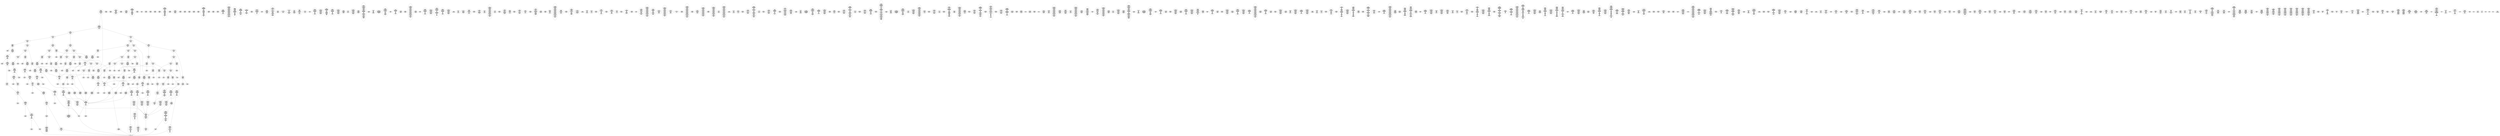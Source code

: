 /* Generated by GvGen v.1.0 (https://www.github.com/stricaud/gvgen) */

digraph G {
compound=true;
   node1 [label="[anywhere]"];
   node2 [label="# 0x0
PUSHX Data
PUSHX Data
MSTORE
PUSHX LogicData
CALLDATASIZE
LT
PUSHX Data
JUMPI
"];
   node3 [label="# 0xd
PUSHX Data
CALLDATALOAD
PUSHX BitData
SHR
PUSHX LogicData
GT
PUSHX Data
JUMPI
"];
   node4 [label="# 0x1e
PUSHX LogicData
GT
PUSHX Data
JUMPI
"];
   node5 [label="# 0x29
PUSHX LogicData
GT
PUSHX Data
JUMPI
"];
   node6 [label="# 0x34
PUSHX LogicData
EQ
PUSHX Data
JUMPI
"];
   node7 [label="# 0x3f
PUSHX LogicData
EQ
PUSHX Data
JUMPI
"];
   node8 [label="# 0x4a
PUSHX LogicData
EQ
PUSHX Data
JUMPI
"];
   node9 [label="# 0x55
PUSHX LogicData
EQ
PUSHX Data
JUMPI
"];
   node10 [label="# 0x60
PUSHX Data
REVERT
"];
   node11 [label="# 0x64
JUMPDEST
PUSHX LogicData
EQ
PUSHX Data
JUMPI
"];
   node12 [label="# 0x70
PUSHX LogicData
EQ
PUSHX Data
JUMPI
"];
   node13 [label="# 0x7b
PUSHX LogicData
EQ
PUSHX Data
JUMPI
"];
   node14 [label="# 0x86
PUSHX LogicData
EQ
PUSHX Data
JUMPI
"];
   node15 [label="# 0x91
PUSHX Data
REVERT
"];
   node16 [label="# 0x95
JUMPDEST
PUSHX LogicData
GT
PUSHX Data
JUMPI
"];
   node17 [label="# 0xa1
PUSHX LogicData
EQ
PUSHX Data
JUMPI
"];
   node18 [label="# 0xac
PUSHX LogicData
EQ
PUSHX Data
JUMPI
"];
   node19 [label="# 0xb7
PUSHX LogicData
EQ
PUSHX Data
JUMPI
"];
   node20 [label="# 0xc2
PUSHX LogicData
EQ
PUSHX Data
JUMPI
"];
   node21 [label="# 0xcd
PUSHX Data
REVERT
"];
   node22 [label="# 0xd1
JUMPDEST
PUSHX LogicData
EQ
PUSHX Data
JUMPI
"];
   node23 [label="# 0xdd
PUSHX LogicData
EQ
PUSHX Data
JUMPI
"];
   node24 [label="# 0xe8
PUSHX LogicData
EQ
PUSHX Data
JUMPI
"];
   node25 [label="# 0xf3
PUSHX Data
REVERT
"];
   node26 [label="# 0xf7
JUMPDEST
PUSHX LogicData
GT
PUSHX Data
JUMPI
"];
   node27 [label="# 0x103
PUSHX LogicData
GT
PUSHX Data
JUMPI
"];
   node28 [label="# 0x10e
PUSHX LogicData
EQ
PUSHX Data
JUMPI
"];
   node29 [label="# 0x119
PUSHX LogicData
EQ
PUSHX Data
JUMPI
"];
   node30 [label="# 0x124
PUSHX LogicData
EQ
PUSHX Data
JUMPI
"];
   node31 [label="# 0x12f
PUSHX LogicData
EQ
PUSHX Data
JUMPI
"];
   node32 [label="# 0x13a
PUSHX Data
REVERT
"];
   node33 [label="# 0x13e
JUMPDEST
PUSHX LogicData
EQ
PUSHX Data
JUMPI
"];
   node34 [label="# 0x14a
PUSHX LogicData
EQ
PUSHX Data
JUMPI
"];
   node35 [label="# 0x155
PUSHX LogicData
EQ
PUSHX Data
JUMPI
"];
   node36 [label="# 0x160
PUSHX Data
REVERT
"];
   node37 [label="# 0x164
JUMPDEST
PUSHX LogicData
GT
PUSHX Data
JUMPI
"];
   node38 [label="# 0x170
PUSHX LogicData
EQ
PUSHX Data
JUMPI
"];
   node39 [label="# 0x17b
PUSHX LogicData
EQ
PUSHX Data
JUMPI
"];
   node40 [label="# 0x186
PUSHX LogicData
EQ
PUSHX Data
JUMPI
"];
   node41 [label="# 0x191
PUSHX LogicData
EQ
PUSHX Data
JUMPI
"];
   node42 [label="# 0x19c
PUSHX Data
REVERT
"];
   node43 [label="# 0x1a0
JUMPDEST
PUSHX LogicData
EQ
PUSHX Data
JUMPI
"];
   node44 [label="# 0x1ab
PUSHX LogicData
EQ
PUSHX Data
JUMPI
"];
   node45 [label="# 0x1b6
PUSHX LogicData
EQ
PUSHX Data
JUMPI
"];
   node46 [label="# 0x1c1
JUMPDEST
PUSHX Data
REVERT
"];
   node47 [label="# 0x1c6
JUMPDEST
CALLVALUE
ISZERO
PUSHX Data
JUMPI
"];
   node48 [label="# 0x1ce
PUSHX Data
REVERT
"];
   node49 [label="# 0x1d2
JUMPDEST
PUSHX Data
PUSHX Data
CALLDATASIZE
PUSHX Data
PUSHX Data
JUMP
"];
   node50 [label="# 0x1e1
JUMPDEST
PUSHX Data
JUMP
"];
   node51 [label="# 0x1e6
JUMPDEST
PUSHX MemData
MLOAD
MSTORE
PUSHX ArithData
ADD
"];
   node52 [label="# 0x1f0
JUMPDEST
PUSHX MemData
MLOAD
SUB
RETURN
"];
   node53 [label="# 0x1f9
JUMPDEST
CALLVALUE
ISZERO
PUSHX Data
JUMPI
"];
   node54 [label="# 0x201
PUSHX Data
REVERT
"];
   node55 [label="# 0x205
JUMPDEST
PUSHX Data
PUSHX Data
CALLDATASIZE
PUSHX Data
PUSHX Data
JUMP
"];
   node56 [label="# 0x214
JUMPDEST
PUSHX Data
JUMP
"];
   node57 [label="# 0x219
JUMPDEST
PUSHX MemData
MLOAD
ISZERO
ISZERO
MSTORE
PUSHX ArithData
ADD
PUSHX Data
JUMP
"];
   node58 [label="# 0x229
JUMPDEST
CALLVALUE
ISZERO
PUSHX Data
JUMPI
"];
   node59 [label="# 0x231
PUSHX Data
REVERT
"];
   node60 [label="# 0x235
JUMPDEST
PUSHX Data
PUSHX Data
CALLDATASIZE
PUSHX Data
PUSHX Data
JUMP
"];
   node61 [label="# 0x244
JUMPDEST
PUSHX Data
JUMP
"];
   node62 [label="# 0x249
JUMPDEST
PUSHX MemData
MLOAD
PUSHX Data
PUSHX Data
JUMP
"];
   node63 [label="# 0x256
JUMPDEST
CALLVALUE
ISZERO
PUSHX Data
JUMPI
"];
   node64 [label="# 0x25e
PUSHX Data
REVERT
"];
   node65 [label="# 0x262
JUMPDEST
PUSHX Data
PUSHX Data
CALLDATASIZE
PUSHX Data
PUSHX Data
JUMP
"];
   node66 [label="# 0x271
JUMPDEST
PUSHX ArithData
PUSHX BitData
PUSHX BitData
SHL
SUB
AND
PUSHX Data
MSTORE
PUSHX Data
PUSHX Data
MSTORE
PUSHX Data
SHA3
SLOAD
JUMP
"];
   node67 [label="# 0x28c
JUMPDEST
CALLVALUE
ISZERO
PUSHX Data
JUMPI
"];
   node68 [label="# 0x294
PUSHX Data
REVERT
"];
   node69 [label="# 0x298
JUMPDEST
PUSHX Data
PUSHX Data
CALLDATASIZE
PUSHX Data
PUSHX Data
JUMP
"];
   node70 [label="# 0x2a7
JUMPDEST
PUSHX Data
JUMP
"];
   node71 [label="# 0x2ac
JUMPDEST
STOP
"];
   node72 [label="# 0x2ae
JUMPDEST
CALLVALUE
ISZERO
PUSHX Data
JUMPI
"];
   node73 [label="# 0x2b6
PUSHX Data
REVERT
"];
   node74 [label="# 0x2ba
JUMPDEST
PUSHX Data
PUSHX Data
JUMP
"];
   node75 [label="# 0x2c3
JUMPDEST
CALLVALUE
ISZERO
PUSHX Data
JUMPI
"];
   node76 [label="# 0x2cb
PUSHX Data
REVERT
"];
   node77 [label="# 0x2cf
JUMPDEST
PUSHX Data
PUSHX Data
JUMP
"];
   node78 [label="# 0x2d8
JUMPDEST
CALLVALUE
ISZERO
PUSHX Data
JUMPI
"];
   node79 [label="# 0x2e0
PUSHX Data
REVERT
"];
   node80 [label="# 0x2e4
JUMPDEST
PUSHX Data
PUSHX Data
CALLDATASIZE
PUSHX Data
PUSHX Data
JUMP
"];
   node81 [label="# 0x2f3
JUMPDEST
PUSHX Data
JUMP
"];
   node82 [label="# 0x2f8
JUMPDEST
CALLVALUE
ISZERO
PUSHX Data
JUMPI
"];
   node83 [label="# 0x300
PUSHX Data
REVERT
"];
   node84 [label="# 0x304
JUMPDEST
PUSHX Data
PUSHX Data
CALLDATASIZE
PUSHX Data
PUSHX Data
JUMP
"];
   node85 [label="# 0x313
JUMPDEST
PUSHX Data
JUMP
"];
   node86 [label="# 0x318
JUMPDEST
CALLVALUE
ISZERO
PUSHX Data
JUMPI
"];
   node87 [label="# 0x320
PUSHX Data
REVERT
"];
   node88 [label="# 0x324
JUMPDEST
PUSHX Data
PUSHX Data
CALLDATASIZE
PUSHX Data
PUSHX Data
JUMP
"];
   node89 [label="# 0x333
JUMPDEST
PUSHX Data
JUMP
"];
   node90 [label="# 0x338
JUMPDEST
CALLVALUE
ISZERO
PUSHX Data
JUMPI
"];
   node91 [label="# 0x340
PUSHX Data
REVERT
"];
   node92 [label="# 0x344
JUMPDEST
PUSHX Data
PUSHX Data
CALLDATASIZE
PUSHX Data
PUSHX Data
JUMP
"];
   node93 [label="# 0x353
JUMPDEST
PUSHX Data
JUMP
"];
   node94 [label="# 0x358
JUMPDEST
CALLVALUE
ISZERO
PUSHX Data
JUMPI
"];
   node95 [label="# 0x360
PUSHX Data
REVERT
"];
   node96 [label="# 0x364
JUMPDEST
PUSHX Data
PUSHX Data
CALLDATASIZE
PUSHX Data
PUSHX Data
JUMP
"];
   node97 [label="# 0x373
JUMPDEST
PUSHX ArithData
PUSHX BitData
PUSHX BitData
SHL
SUB
AND
PUSHX Data
MSTORE
PUSHX Data
PUSHX Data
MSTORE
PUSHX Data
SHA3
MSTORE
MSTORE
SHA3
SLOAD
PUSHX BitData
AND
JUMP
"];
   node98 [label="# 0x39e
JUMPDEST
CALLVALUE
ISZERO
PUSHX Data
JUMPI
"];
   node99 [label="# 0x3a6
PUSHX Data
REVERT
"];
   node100 [label="# 0x3aa
JUMPDEST
PUSHX Data
PUSHX Data
CALLDATASIZE
PUSHX Data
PUSHX Data
JUMP
"];
   node101 [label="# 0x3b9
JUMPDEST
PUSHX Data
JUMP
"];
   node102 [label="# 0x3be
JUMPDEST
PUSHX MemData
MLOAD
PUSHX Data
PUSHX Data
JUMP
"];
   node103 [label="# 0x3cb
JUMPDEST
PUSHX Data
PUSHX Data
CALLDATASIZE
PUSHX Data
PUSHX Data
JUMP
"];
   node104 [label="# 0x3d9
JUMPDEST
PUSHX Data
JUMP
"];
   node105 [label="# 0x3de
JUMPDEST
CALLVALUE
ISZERO
PUSHX Data
JUMPI
"];
   node106 [label="# 0x3e6
PUSHX Data
REVERT
"];
   node107 [label="# 0x3ea
JUMPDEST
PUSHX Data
PUSHX Data
CALLDATASIZE
PUSHX Data
PUSHX Data
JUMP
"];
   node108 [label="# 0x3f9
JUMPDEST
PUSHX Data
JUMP
"];
   node109 [label="# 0x3fe
JUMPDEST
CALLVALUE
ISZERO
PUSHX Data
JUMPI
"];
   node110 [label="# 0x406
PUSHX Data
REVERT
"];
   node111 [label="# 0x40a
JUMPDEST
PUSHX Data
PUSHX Data
CALLDATASIZE
PUSHX Data
PUSHX Data
JUMP
"];
   node112 [label="# 0x419
JUMPDEST
PUSHX Data
JUMP
"];
   node113 [label="# 0x41e
JUMPDEST
CALLVALUE
ISZERO
PUSHX Data
JUMPI
"];
   node114 [label="# 0x426
PUSHX Data
REVERT
"];
   node115 [label="# 0x42a
JUMPDEST
PUSHX Data
PUSHX Data
JUMP
"];
   node116 [label="# 0x433
JUMPDEST
CALLVALUE
ISZERO
PUSHX Data
JUMPI
"];
   node117 [label="# 0x43b
PUSHX Data
REVERT
"];
   node118 [label="# 0x43f
JUMPDEST
PUSHX Data
PUSHX Data
JUMP
"];
   node119 [label="# 0x448
JUMPDEST
CALLVALUE
ISZERO
PUSHX Data
JUMPI
"];
   node120 [label="# 0x450
PUSHX Data
REVERT
"];
   node121 [label="# 0x454
JUMPDEST
PUSHX StorData
SLOAD
PUSHX MemData
MLOAD
PUSHX ArithData
PUSHX BitData
PUSHX BitData
SHL
SUB
AND
MSTORE
PUSHX ArithData
ADD
PUSHX Data
JUMP
"];
   node122 [label="# 0x470
JUMPDEST
CALLVALUE
ISZERO
PUSHX Data
JUMPI
"];
   node123 [label="# 0x478
PUSHX Data
REVERT
"];
   node124 [label="# 0x47c
JUMPDEST
PUSHX Data
PUSHX Data
CALLDATASIZE
PUSHX Data
PUSHX Data
JUMP
"];
   node125 [label="# 0x48b
JUMPDEST
PUSHX Data
JUMP
"];
   node126 [label="# 0x490
JUMPDEST
CALLVALUE
ISZERO
PUSHX Data
JUMPI
"];
   node127 [label="# 0x498
PUSHX Data
REVERT
"];
   node128 [label="# 0x49c
JUMPDEST
PUSHX StorData
SLOAD
PUSHX Data
JUMP
"];
   node129 [label="# 0x4a5
JUMPDEST
CALLVALUE
ISZERO
PUSHX Data
JUMPI
"];
   node130 [label="# 0x4ad
PUSHX Data
REVERT
"];
   node131 [label="# 0x4b1
JUMPDEST
PUSHX Data
PUSHX Data
CALLDATASIZE
PUSHX Data
PUSHX Data
JUMP
"];
   node132 [label="# 0x4c0
JUMPDEST
PUSHX Data
JUMP
"];
   node133 [label="# 0x4c5
JUMPDEST
CALLVALUE
ISZERO
PUSHX Data
JUMPI
"];
   node134 [label="# 0x4cd
PUSHX Data
REVERT
"];
   node135 [label="# 0x4d1
JUMPDEST
PUSHX Data
PUSHX Data
JUMP
"];
   node136 [label="# 0x4da
JUMPDEST
CALLVALUE
ISZERO
PUSHX Data
JUMPI
"];
   node137 [label="# 0x4e2
PUSHX Data
REVERT
"];
   node138 [label="# 0x4e6
JUMPDEST
PUSHX StorData
SLOAD
PUSHX Data
JUMP
"];
   node139 [label="# 0x4ef
JUMPDEST
CALLVALUE
ISZERO
PUSHX Data
JUMPI
"];
   node140 [label="# 0x4f7
PUSHX Data
REVERT
"];
   node141 [label="# 0x4fb
JUMPDEST
PUSHX Data
PUSHX Data
CALLDATASIZE
PUSHX Data
PUSHX Data
JUMP
"];
   node142 [label="# 0x50a
JUMPDEST
PUSHX ArithData
PUSHX BitData
PUSHX BitData
SHL
SUB
AND
PUSHX Data
MSTORE
PUSHX Data
PUSHX Data
MSTORE
PUSHX Data
SHA3
AND
MSTORE
MSTORE
SHA3
SLOAD
PUSHX BitData
AND
JUMP
"];
   node143 [label="# 0x538
JUMPDEST
CALLVALUE
ISZERO
PUSHX Data
JUMPI
"];
   node144 [label="# 0x540
PUSHX Data
REVERT
"];
   node145 [label="# 0x544
JUMPDEST
PUSHX Data
PUSHX Data
JUMP
"];
   node146 [label="# 0x54d
JUMPDEST
CALLVALUE
ISZERO
PUSHX Data
JUMPI
"];
   node147 [label="# 0x555
PUSHX Data
REVERT
"];
   node148 [label="# 0x559
JUMPDEST
PUSHX Data
PUSHX Data
CALLDATASIZE
PUSHX Data
PUSHX Data
JUMP
"];
   node149 [label="# 0x568
JUMPDEST
PUSHX Data
JUMP
"];
   node150 [label="# 0x56d
JUMPDEST
CALLVALUE
ISZERO
PUSHX Data
JUMPI
"];
   node151 [label="# 0x575
PUSHX Data
REVERT
"];
   node152 [label="# 0x579
JUMPDEST
PUSHX Data
PUSHX Data
CALLDATASIZE
PUSHX Data
PUSHX Data
JUMP
"];
   node153 [label="# 0x588
JUMPDEST
PUSHX Data
JUMP
"];
   node154 [label="# 0x58d
JUMPDEST
CALLVALUE
ISZERO
PUSHX Data
JUMPI
"];
   node155 [label="# 0x595
PUSHX Data
REVERT
"];
   node156 [label="# 0x599
JUMPDEST
PUSHX Data
PUSHX Data
CALLDATASIZE
PUSHX Data
PUSHX Data
JUMP
"];
   node157 [label="# 0x5a8
JUMPDEST
PUSHX Data
JUMP
"];
   node158 [label="# 0x5ad
JUMPDEST
PUSHX Data
PUSHX ArithData
PUSHX BitData
PUSHX BitData
SHL
SUB
AND
PUSHX Data
JUMPI
"];
   node159 [label="# 0x5be
PUSHX MemData
MLOAD
PUSHX BitData
PUSHX BitData
SHL
MSTORE
PUSHX Data
PUSHX ArithData
ADD
MSTORE
PUSHX Data
PUSHX ArithData
ADD
MSTORE
PUSHX Data
PUSHX ArithData
ADD
MSTORE
PUSHX BitData
PUSHX BitData
SHL
PUSHX ArithData
ADD
MSTORE
PUSHX ArithData
ADD
"];
   node160 [label="# 0x615
JUMPDEST
PUSHX MemData
MLOAD
SUB
REVERT
"];
   node161 [label="# 0x61e
JUMPDEST
PUSHX Data
MSTORE
PUSHX Data
MSTORE
PUSHX Data
SHA3
PUSHX ArithData
PUSHX BitData
PUSHX BitData
SHL
SUB
AND
MSTORE
MSTORE
SHA3
SLOAD
JUMP
"];
   node162 [label="# 0x644
JUMPDEST
PUSHX Data
PUSHX ArithData
PUSHX BitData
PUSHX BitData
SHL
SUB
NOT
AND
PUSHX BitData
PUSHX BitData
SHL
EQ
PUSHX Data
JUMPI
"];
   node163 [label="# 0x660
PUSHX ArithData
PUSHX BitData
PUSHX BitData
SHL
SUB
NOT
AND
PUSHX BitData
PUSHX BitData
SHL
EQ
"];
   node164 [label="# 0x675
JUMPDEST
PUSHX Data
JUMPI
"];
   node165 [label="# 0x67b
PUSHX BitData
PUSHX BitData
SHL
PUSHX ArithData
PUSHX BitData
PUSHX BitData
SHL
SUB
NOT
AND
EQ
"];
   node166 [label="# 0x690
JUMPDEST
JUMP
"];
   node167 [label="# 0x696
JUMPDEST
PUSHX Data
PUSHX StorData
SLOAD
PUSHX Data
PUSHX Data
JUMP
"];
   node168 [label="# 0x6a5
JUMPDEST
PUSHX ArithData
ADD
PUSHX ArithData
DIV
MUL
PUSHX ArithData
ADD
PUSHX MemData
MLOAD
ADD
PUSHX Data
MSTORE
MSTORE
PUSHX ArithData
ADD
SLOAD
PUSHX Data
PUSHX Data
JUMP
"];
   node169 [label="# 0x6d1
JUMPDEST
ISZERO
PUSHX Data
JUMPI
"];
   node170 [label="# 0x6d8
PUSHX LogicData
LT
PUSHX Data
JUMPI
"];
   node171 [label="# 0x6e0
PUSHX ArithData
SLOAD
DIV
MUL
MSTORE
PUSHX ArithData
ADD
PUSHX Data
JUMP
"];
   node172 [label="# 0x6f3
JUMPDEST
ADD
PUSHX Data
MSTORE
PUSHX Data
PUSHX Data
SHA3
"];
   node173 [label="# 0x701
JUMPDEST
SLOAD
MSTORE
PUSHX ArithData
ADD
PUSHX ArithData
ADD
GT
PUSHX Data
JUMPI
"];
   node174 [label="# 0x715
SUB
PUSHX BitData
AND
ADD
"];
   node175 [label="# 0x71e
JUMPDEST
JUMP
"];
   node176 [label="# 0x72a
JUMPDEST
PUSHX StorData
SLOAD
PUSHX ArithData
PUSHX BitData
PUSHX BitData
SHL
SUB
AND
CALLER
EQ
PUSHX Data
JUMPI
"];
   node177 [label="# 0x73d
PUSHX MemData
MLOAD
PUSHX BitData
PUSHX BitData
SHL
MSTORE
PUSHX ArithData
ADD
PUSHX Data
PUSHX Data
JUMP
"];
   node178 [label="# 0x754
JUMPDEST
PUSHX ArithData
PUSHX BitData
PUSHX BitData
SHL
SUB
AND
PUSHX Data
MSTORE
PUSHX Data
PUSHX Data
MSTORE
PUSHX Data
SHA3
SSTORE
JUMP
"];
   node179 [label="# 0x770
JUMPDEST
PUSHX StorData
SLOAD
PUSHX ArithData
PUSHX BitData
PUSHX BitData
SHL
SUB
AND
CALLER
EQ
PUSHX Data
JUMPI
"];
   node180 [label="# 0x783
PUSHX MemData
MLOAD
PUSHX BitData
PUSHX BitData
SHL
MSTORE
PUSHX ArithData
ADD
PUSHX Data
PUSHX Data
JUMP
"];
   node181 [label="# 0x79a
JUMPDEST
PUSHX StorData
SLOAD
PUSHX BitData
NOT
AND
PUSHX ArithData
DIV
PUSHX BitData
AND
ISZERO
MUL
OR
SSTORE
JUMP
"];
   node182 [label="# 0x7bb
JUMPDEST
PUSHX StorData
SLOAD
PUSHX ArithData
PUSHX BitData
PUSHX BitData
SHL
SUB
AND
CALLER
EQ
PUSHX Data
JUMPI
"];
   node183 [label="# 0x7ce
PUSHX MemData
MLOAD
PUSHX BitData
PUSHX BitData
SHL
MSTORE
PUSHX ArithData
ADD
PUSHX Data
PUSHX Data
JUMP
"];
   node184 [label="# 0x7e5
JUMPDEST
PUSHX MemData
MLOAD
CALLER
SELFBALANCE
ISZERO
PUSHX ArithData
MUL
PUSHX Data
CALL
ISZERO
ISZERO
PUSHX Data
JUMPI
"];
   node185 [label="# 0x808
RETURNDATASIZE
PUSHX Data
RETURNDATACOPY
RETURNDATASIZE
PUSHX Data
REVERT
"];
   node186 [label="# 0x811
JUMPDEST
JUMP
"];
   node187 [label="# 0x814
JUMPDEST
PUSHX StorData
SLOAD
PUSHX ArithData
PUSHX BitData
PUSHX BitData
SHL
SUB
AND
CALLER
EQ
PUSHX Data
JUMPI
"];
   node188 [label="# 0x827
PUSHX MemData
MLOAD
PUSHX BitData
PUSHX BitData
SHL
MSTORE
PUSHX ArithData
ADD
PUSHX Data
PUSHX Data
JUMP
"];
   node189 [label="# 0x83e
JUMPDEST
PUSHX Data
PUSHX Data
CALLER
PUSHX Data
JUMP
"];
   node190 [label="# 0x84a
JUMPDEST
GT
PUSHX Data
JUMPI
"];
   node191 [label="# 0x850
PUSHX MemData
MLOAD
PUSHX BitData
PUSHX BitData
SHL
MSTORE
PUSHX ArithData
ADD
PUSHX Data
PUSHX Data
JUMP
"];
   node192 [label="# 0x867
JUMPDEST
PUSHX Data
CALLER
PUSHX Data
PUSHX Data
JUMP
"];
   node193 [label="# 0x873
JUMPDEST
PUSHX StorData
SLOAD
PUSHX MemData
MLOAD
PUSHX BitData
PUSHX BitData
SHL
MSTORE
CALLER
PUSHX ArithData
ADD
MSTORE
PUSHX ArithData
PUSHX BitData
PUSHX BitData
SHL
SUB
AND
PUSHX Data
PUSHX ArithData
ADD
PUSHX Data
PUSHX MemData
MLOAD
SUB
PUSHX Data
EXTCODESIZE
ISZERO
ISZERO
PUSHX Data
JUMPI
"];
   node194 [label="# 0x8b6
PUSHX Data
REVERT
"];
   node195 [label="# 0x8ba
JUMPDEST
GAS
CALL
ISZERO
ISZERO
PUSHX Data
JUMPI
"];
   node196 [label="# 0x8c5
RETURNDATASIZE
PUSHX Data
RETURNDATACOPY
RETURNDATASIZE
PUSHX Data
REVERT
"];
   node197 [label="# 0x8ce
JUMPDEST
PUSHX MemData
MLOAD
RETURNDATASIZE
PUSHX BitData
NOT
PUSHX ArithData
ADD
AND
ADD
PUSHX Data
MSTORE
ADD
PUSHX Data
PUSHX Data
JUMP
"];
   node198 [label="# 0x8f2
JUMPDEST
JUMP
"];
   node199 [label="# 0x8f7
JUMPDEST
PUSHX ArithData
PUSHX BitData
PUSHX BitData
SHL
SUB
AND
CALLER
EQ
PUSHX Data
JUMPI
"];
   node200 [label="# 0x909
PUSHX Data
CALLER
PUSHX Data
JUMP
"];
   node201 [label="# 0x913
JUMPDEST
PUSHX Data
JUMPI
"];
   node202 [label="# 0x918
PUSHX MemData
MLOAD
PUSHX BitData
PUSHX BitData
SHL
MSTORE
PUSHX Data
PUSHX ArithData
ADD
MSTORE
PUSHX Data
PUSHX ArithData
ADD
MSTORE
PUSHX Data
PUSHX ArithData
ADD
MSTORE
PUSHX BitData
PUSHX BitData
SHL
PUSHX ArithData
ADD
MSTORE
PUSHX ArithData
ADD
PUSHX Data
JUMP
"];
   node203 [label="# 0x97a
JUMPDEST
PUSHX Data
PUSHX Data
JUMP
"];
   node204 [label="# 0x987
JUMPDEST
JUMP
"];
   node205 [label="# 0x98e
JUMPDEST
PUSHX StorData
SLOAD
PUSHX ArithData
PUSHX BitData
PUSHX BitData
SHL
SUB
AND
CALLER
EQ
PUSHX Data
JUMPI
"];
   node206 [label="# 0x9a1
PUSHX MemData
MLOAD
PUSHX BitData
PUSHX BitData
SHL
MSTORE
PUSHX ArithData
ADD
PUSHX Data
PUSHX Data
JUMP
"];
   node207 [label="# 0x9b8
JUMPDEST
PUSHX StorData
SLOAD
PUSHX ArithData
PUSHX BitData
PUSHX BitData
SHL
SUB
NOT
AND
PUSHX ArithData
PUSHX BitData
PUSHX BitData
SHL
SUB
AND
OR
SSTORE
JUMP
"];
   node208 [label="# 0x9da
JUMPDEST
PUSHX StorData
SLOAD
PUSHX ArithData
PUSHX BitData
PUSHX BitData
SHL
SUB
AND
CALLER
EQ
PUSHX Data
JUMPI
"];
   node209 [label="# 0x9ed
PUSHX MemData
MLOAD
PUSHX BitData
PUSHX BitData
SHL
MSTORE
PUSHX ArithData
ADD
PUSHX Data
PUSHX Data
JUMP
"];
   node210 [label="# 0xa04
JUMPDEST
PUSHX Data
"];
   node211 [label="# 0xa07
JUMPDEST
LT
ISZERO
PUSHX Data
JUMPI
"];
   node212 [label="# 0xa10
PUSHX StorData
SLOAD
PUSHX Data
PUSHX Data
PUSHX Data
JUMP
"];
   node213 [label="# 0xa1f
JUMPDEST
SSTORE
PUSHX StorData
SLOAD
PUSHX StorData
SLOAD
LT
PUSHX Data
JUMPI
"];
   node214 [label="# 0xa35
PUSHX Data
PUSHX Data
JUMP
"];
   node215 [label="# 0xa3c
JUMPDEST
PUSHX ArithData
MUL
ADD
CALLDATALOAD
PUSHX Data
PUSHX Data
JUMP
"];
   node216 [label="# 0xa4d
JUMPDEST
GT
ISZERO
PUSHX Data
JUMPI
"];
   node217 [label="# 0xa54
PUSHX MemData
MLOAD
PUSHX BitData
PUSHX BitData
SHL
MSTORE
PUSHX Data
PUSHX ArithData
ADD
MSTORE
PUSHX Data
PUSHX ArithData
ADD
MSTORE
PUSHX BitData
PUSHX BitData
SHL
PUSHX ArithData
ADD
MSTORE
PUSHX ArithData
ADD
PUSHX Data
JUMP
"];
   node218 [label="# 0xa8b
JUMPDEST
LT
PUSHX Data
JUMPI
"];
   node219 [label="# 0xa96
PUSHX Data
PUSHX Data
JUMP
"];
   node220 [label="# 0xa9d
JUMPDEST
PUSHX ArithData
MUL
ADD
CALLDATALOAD
PUSHX StorData
SLOAD
PUSHX Data
PUSHX Data
JUMP
"];
   node221 [label="# 0xab1
JUMPDEST
PUSHX Data
SSTORE
PUSHX Data
LT
PUSHX Data
JUMPI
"];
   node222 [label="# 0xac2
PUSHX Data
PUSHX Data
JUMP
"];
   node223 [label="# 0xac9
JUMPDEST
PUSHX ArithData
MUL
ADD
PUSHX ArithData
ADD
PUSHX Data
PUSHX Data
JUMP
"];
   node224 [label="# 0xade
JUMPDEST
PUSHX StorData
SLOAD
LT
PUSHX Data
JUMPI
"];
   node225 [label="# 0xaec
PUSHX Data
PUSHX Data
JUMP
"];
   node226 [label="# 0xaf3
JUMPDEST
PUSHX ArithData
MUL
ADD
CALLDATALOAD
PUSHX MemData
MLOAD
PUSHX ArithData
ADD
PUSHX Data
MSTORE
PUSHX Data
MSTORE
PUSHX Data
JUMP
"];
   node227 [label="# 0xb0f
JUMPDEST
PUSHX Data
PUSHX Data
JUMP
"];
   node228 [label="# 0xb19
JUMPDEST
PUSHX Data
JUMP
"];
   node229 [label="# 0xb21
JUMPDEST
PUSHX Data
MLOAD
MLOAD
EQ
PUSHX Data
JUMPI
"];
   node230 [label="# 0xb2d
PUSHX MemData
MLOAD
PUSHX BitData
PUSHX BitData
SHL
MSTORE
PUSHX Data
PUSHX ArithData
ADD
MSTORE
PUSHX Data
PUSHX ArithData
ADD
MSTORE
PUSHX Data
PUSHX ArithData
ADD
MSTORE
PUSHX BitData
PUSHX BitData
SHL
PUSHX ArithData
ADD
MSTORE
PUSHX ArithData
ADD
PUSHX Data
JUMP
"];
   node231 [label="# 0xb86
JUMPDEST
PUSHX Data
MLOAD
PUSHX LogicData
GT
ISZERO
PUSHX Data
JUMPI
"];
   node232 [label="# 0xb9b
PUSHX Data
PUSHX Data
JUMP
"];
   node233 [label="# 0xba2
JUMPDEST
PUSHX MemData
MLOAD
MSTORE
PUSHX ArithData
MUL
PUSHX ArithData
ADD
ADD
PUSHX Data
MSTORE
ISZERO
PUSHX Data
JUMPI
"];
   node234 [label="# 0xbbc
PUSHX ArithData
ADD
PUSHX ArithData
MUL
CALLDATASIZE
CALLDATACOPY
ADD
"];
   node235 [label="# 0xbcb
JUMPDEST
PUSHX Data
"];
   node236 [label="# 0xbd1
JUMPDEST
MLOAD
LT
ISZERO
PUSHX Data
JUMPI
"];
   node237 [label="# 0xbdb
PUSHX Data
MLOAD
LT
PUSHX Data
JUMPI
"];
   node238 [label="# 0xbe8
PUSHX Data
PUSHX Data
JUMP
"];
   node239 [label="# 0xbef
JUMPDEST
PUSHX ArithData
MUL
PUSHX ArithData
ADD
ADD
MLOAD
MLOAD
LT
PUSHX Data
JUMPI
"];
   node240 [label="# 0xc02
PUSHX Data
PUSHX Data
JUMP
"];
   node241 [label="# 0xc09
JUMPDEST
PUSHX ArithData
MUL
PUSHX ArithData
ADD
ADD
MLOAD
PUSHX Data
JUMP
"];
   node242 [label="# 0xc16
JUMPDEST
MLOAD
LT
PUSHX Data
JUMPI
"];
   node243 [label="# 0xc21
PUSHX Data
PUSHX Data
JUMP
"];
   node244 [label="# 0xc28
JUMPDEST
PUSHX ArithData
MUL
ADD
ADD
MSTORE
PUSHX Data
PUSHX Data
JUMP
"];
   node245 [label="# 0xc3c
JUMPDEST
PUSHX Data
JUMP
"];
   node246 [label="# 0xc43
JUMPDEST
JUMP
"];
   node247 [label="# 0xc4b
JUMPDEST
PUSHX StorData
SLOAD
PUSHX Data
PUSHX Data
DIV
PUSHX BitData
AND
ISZERO
ISZERO
PUSHX LogicData
EQ
PUSHX Data
JUMPI
"];
   node248 [label="# 0xc64
PUSHX MemData
MLOAD
PUSHX BitData
PUSHX BitData
SHL
MSTORE
PUSHX Data
PUSHX ArithData
ADD
MSTORE
PUSHX Data
PUSHX ArithData
ADD
MSTORE
PUSHX BitData
PUSHX BitData
SHL
PUSHX ArithData
ADD
MSTORE
PUSHX ArithData
ADD
PUSHX Data
JUMP
"];
   node249 [label="# 0xca4
JUMPDEST
PUSHX StorData
SLOAD
PUSHX BitData
PUSHX Data
DIV
AND
ISZERO
ISZERO
PUSHX LogicData
EQ
ISZERO
PUSHX Data
JUMPI
"];
   node250 [label="# 0xcbd
PUSHX StorData
SLOAD
PUSHX BitData
AND
ISZERO
PUSHX Data
JUMPI
"];
   node251 [label="# 0xcc8
PUSHX MemData
MLOAD
PUSHX BitData
PUSHX BitData
SHL
MSTORE
PUSHX Data
PUSHX ArithData
ADD
MSTORE
PUSHX Data
PUSHX ArithData
ADD
MSTORE
PUSHX Data
PUSHX ArithData
ADD
MSTORE
PUSHX ArithData
ADD
PUSHX Data
JUMP
"];
   node252 [label="# 0xd0f
JUMPDEST
PUSHX LogicData
GT
ISZERO
ISZERO
PUSHX Data
JUMPI
"];
   node253 [label="# 0xd1b
PUSHX LogicData
LT
ISZERO
"];
   node254 [label="# 0xd21
JUMPDEST
PUSHX Data
JUMPI
"];
   node255 [label="# 0xd26
PUSHX MemData
MLOAD
PUSHX BitData
PUSHX BitData
SHL
MSTORE
PUSHX Data
PUSHX ArithData
ADD
MSTORE
PUSHX Data
PUSHX ArithData
ADD
MSTORE
PUSHX Data
PUSHX ArithData
ADD
MSTORE
PUSHX BitData
PUSHX BitData
SHL
PUSHX ArithData
ADD
MSTORE
PUSHX ArithData
ADD
PUSHX Data
JUMP
"];
   node256 [label="# 0xd7f
JUMPDEST
PUSHX Data
JUMP
"];
   node257 [label="# 0xd84
JUMPDEST
PUSHX StorData
SLOAD
PUSHX BitData
AND
PUSHX Data
JUMPI
"];
   node258 [label="# 0xd8f
PUSHX MemData
MLOAD
PUSHX BitData
PUSHX BitData
SHL
MSTORE
PUSHX Data
PUSHX ArithData
ADD
MSTORE
PUSHX Data
PUSHX ArithData
ADD
MSTORE
PUSHX Data
PUSHX ArithData
ADD
MSTORE
PUSHX ArithData
ADD
PUSHX Data
JUMP
"];
   node259 [label="# 0xdd6
JUMPDEST
PUSHX Data
JUMPI
"];
   node260 [label="# 0xddc
PUSHX MemData
MLOAD
PUSHX BitData
PUSHX BitData
SHL
MSTORE
PUSHX Data
PUSHX ArithData
ADD
MSTORE
PUSHX Data
PUSHX ArithData
ADD
MSTORE
PUSHX BitData
PUSHX BitData
SHL
PUSHX ArithData
ADD
MSTORE
PUSHX ArithData
ADD
PUSHX Data
JUMP
"];
   node261 [label="# 0xe1a
JUMPDEST
EQ
PUSHX Data
JUMPI
"];
   node262 [label="# 0xe22
PUSHX MemData
MLOAD
PUSHX BitData
PUSHX BitData
SHL
MSTORE
PUSHX Data
PUSHX ArithData
ADD
MSTORE
PUSHX Data
PUSHX ArithData
ADD
MSTORE
PUSHX Data
PUSHX ArithData
ADD
MSTORE
PUSHX BitData
PUSHX BitData
SHL
PUSHX ArithData
ADD
MSTORE
PUSHX ArithData
ADD
PUSHX Data
JUMP
"];
   node263 [label="# 0xe78
JUMPDEST
PUSHX Data
"];
   node264 [label="# 0xe7d
JUMPDEST
LT
ISZERO
PUSHX Data
JUMPI
"];
   node265 [label="# 0xe86
PUSHX Data
PUSHX Data
LT
PUSHX Data
JUMPI
"];
   node266 [label="# 0xe94
PUSHX Data
PUSHX Data
JUMP
"];
   node267 [label="# 0xe9b
JUMPDEST
PUSHX ArithData
MUL
ADD
PUSHX ArithData
ADD
PUSHX Data
PUSHX Data
JUMP
"];
   node268 [label="# 0xeb0
JUMPDEST
PUSHX ArithData
PUSHX BitData
PUSHX BitData
SHL
SUB
AND
PUSHX ArithData
PUSHX BitData
PUSHX BitData
SHL
SUB
AND
MSTORE
PUSHX ArithData
ADD
MSTORE
PUSHX ArithData
ADD
PUSHX Data
SHA3
SLOAD
PUSHX LogicData
EQ
ISZERO
PUSHX Data
JUMPI
"];
   node269 [label="# 0xedb
PUSHX Data
LT
PUSHX Data
JUMPI
"];
   node270 [label="# 0xee7
PUSHX Data
PUSHX Data
JUMP
"];
   node271 [label="# 0xeee
JUMPDEST
PUSHX ArithData
MUL
ADD
PUSHX ArithData
ADD
PUSHX Data
PUSHX Data
JUMP
"];
   node272 [label="# 0xf03
JUMPDEST
CALLER
PUSHX ArithData
PUSHX BitData
PUSHX BitData
SHL
SUB
AND
PUSHX Data
LT
PUSHX Data
JUMPI
"];
   node273 [label="# 0xf20
PUSHX Data
PUSHX Data
JUMP
"];
   node274 [label="# 0xf27
JUMPDEST
PUSHX ArithData
MUL
ADD
CALLDATALOAD
PUSHX MemData
MLOAD
PUSHX BitData
AND
PUSHX BitData
SHL
MSTORE
PUSHX ArithData
ADD
PUSHX Data
MSTORE
PUSHX ArithData
ADD
JUMP
"];
   node275 [label="# 0xf4c
JUMPDEST
PUSHX Data
PUSHX MemData
MLOAD
SUB
EXTCODESIZE
ISZERO
ISZERO
PUSHX Data
JUMPI
"];
   node276 [label="# 0xf60
PUSHX Data
REVERT
"];
   node277 [label="# 0xf64
JUMPDEST
GAS
STATICCALL
ISZERO
ISZERO
PUSHX Data
JUMPI
"];
   node278 [label="# 0xf6f
RETURNDATASIZE
PUSHX Data
RETURNDATACOPY
RETURNDATASIZE
PUSHX Data
REVERT
"];
   node279 [label="# 0xf78
JUMPDEST
PUSHX MemData
MLOAD
RETURNDATASIZE
PUSHX BitData
NOT
PUSHX ArithData
ADD
AND
ADD
PUSHX Data
MSTORE
ADD
PUSHX Data
PUSHX Data
JUMP
"];
   node280 [label="# 0xf9c
JUMPDEST
PUSHX ArithData
PUSHX BitData
PUSHX BitData
SHL
SUB
AND
EQ
PUSHX Data
JUMPI
"];
   node281 [label="# 0xfab
PUSHX MemData
MLOAD
PUSHX BitData
PUSHX BitData
SHL
MSTORE
PUSHX ArithData
ADD
PUSHX Data
PUSHX Data
JUMP
"];
   node282 [label="# 0xfc2
JUMPDEST
PUSHX Data
JUMP
"];
   node283 [label="# 0xfc8
JUMPDEST
PUSHX Data
PUSHX Data
LT
PUSHX Data
JUMPI
"];
   node284 [label="# 0xfd7
PUSHX Data
PUSHX Data
JUMP
"];
   node285 [label="# 0xfde
JUMPDEST
PUSHX ArithData
MUL
ADD
PUSHX ArithData
ADD
PUSHX Data
PUSHX Data
JUMP
"];
   node286 [label="# 0xff3
JUMPDEST
PUSHX ArithData
PUSHX BitData
PUSHX BitData
SHL
SUB
AND
PUSHX ArithData
PUSHX BitData
PUSHX BitData
SHL
SUB
AND
MSTORE
PUSHX ArithData
ADD
MSTORE
PUSHX ArithData
ADD
PUSHX Data
SHA3
SLOAD
PUSHX LogicData
EQ
ISZERO
PUSHX Data
JUMPI
"];
   node287 [label="# 0x101e
PUSHX Data
LT
PUSHX Data
JUMPI
"];
   node288 [label="# 0x102a
PUSHX Data
PUSHX Data
JUMP
"];
   node289 [label="# 0x1031
JUMPDEST
PUSHX ArithData
MUL
ADD
PUSHX ArithData
ADD
PUSHX Data
PUSHX Data
JUMP
"];
   node290 [label="# 0x1046
JUMPDEST
PUSHX Data
PUSHX ArithData
PUSHX BitData
PUSHX BitData
SHL
SUB
AND
PUSHX Data
CALLER
LT
PUSHX Data
JUMPI
"];
   node291 [label="# 0x1064
PUSHX Data
PUSHX Data
JUMP
"];
   node292 [label="# 0x106b
JUMPDEST
PUSHX MemData
MLOAD
PUSHX ArithData
PUSHX BitData
PUSHX BitData
SHL
SUB
NOT
PUSHX BitData
SHL
AND
MSTORE
PUSHX ArithData
PUSHX BitData
PUSHX BitData
SHL
SUB
AND
PUSHX ArithData
ADD
MSTORE
PUSHX ArithData
MUL
ADD
CALLDATALOAD
PUSHX ArithData
ADD
MSTORE
PUSHX ArithData
ADD
PUSHX Data
PUSHX MemData
MLOAD
SUB
EXTCODESIZE
ISZERO
ISZERO
PUSHX Data
JUMPI
"];
   node293 [label="# 0x10b4
PUSHX Data
REVERT
"];
   node294 [label="# 0x10b8
JUMPDEST
GAS
STATICCALL
ISZERO
ISZERO
PUSHX Data
JUMPI
"];
   node295 [label="# 0x10c3
RETURNDATASIZE
PUSHX Data
RETURNDATACOPY
RETURNDATASIZE
PUSHX Data
REVERT
"];
   node296 [label="# 0x10cc
JUMPDEST
PUSHX MemData
MLOAD
RETURNDATASIZE
PUSHX BitData
NOT
PUSHX ArithData
ADD
AND
ADD
PUSHX Data
MSTORE
ADD
PUSHX Data
PUSHX Data
JUMP
"];
   node297 [label="# 0x10f0
JUMPDEST
GT
PUSHX Data
JUMPI
"];
   node298 [label="# 0x10f6
PUSHX MemData
MLOAD
PUSHX BitData
PUSHX BitData
SHL
MSTORE
PUSHX ArithData
ADD
PUSHX Data
PUSHX Data
JUMP
"];
   node299 [label="# 0x110d
JUMPDEST
PUSHX MemData
MLOAD
PUSHX BitData
PUSHX BitData
SHL
MSTORE
PUSHX Data
PUSHX ArithData
ADD
MSTORE
PUSHX Data
PUSHX ArithData
ADD
MSTORE
PUSHX Data
PUSHX ArithData
ADD
MSTORE
PUSHX ArithData
ADD
PUSHX Data
JUMP
"];
   node300 [label="# 0x1155
JUMPDEST
PUSHX Data
LT
PUSHX Data
JUMPI
"];
   node301 [label="# 0x1163
PUSHX Data
PUSHX Data
JUMP
"];
   node302 [label="# 0x116a
JUMPDEST
PUSHX ArithData
MUL
ADD
PUSHX ArithData
ADD
PUSHX Data
PUSHX Data
JUMP
"];
   node303 [label="# 0x117f
JUMPDEST
LT
PUSHX Data
JUMPI
"];
   node304 [label="# 0x118a
PUSHX Data
PUSHX Data
JUMP
"];
   node305 [label="# 0x1191
JUMPDEST
PUSHX ArithData
MUL
ADD
CALLDATALOAD
PUSHX ArithData
PUSHX BitData
PUSHX BitData
SHL
SUB
AND
PUSHX Data
MSTORE
PUSHX Data
PUSHX Data
MSTORE
PUSHX Data
SHA3
MSTORE
MSTORE
SHA3
SLOAD
PUSHX BitData
AND
JUMP
"];
   node306 [label="# 0x11c3
JUMPDEST
ISZERO
PUSHX Data
JUMPI
"];
   node307 [label="# 0x11c9
PUSHX MemData
MLOAD
PUSHX BitData
PUSHX BitData
SHL
MSTORE
PUSHX Data
PUSHX ArithData
ADD
MSTORE
PUSHX Data
PUSHX ArithData
ADD
MSTORE
PUSHX BitData
PUSHX BitData
SHL
PUSHX ArithData
ADD
MSTORE
PUSHX ArithData
ADD
PUSHX Data
JUMP
"];
   node308 [label="# 0x1209
JUMPDEST
PUSHX Data
PUSHX Data
PUSHX Data
LT
PUSHX Data
JUMPI
"];
   node309 [label="# 0x121a
PUSHX Data
PUSHX Data
JUMP
"];
   node310 [label="# 0x1221
JUMPDEST
PUSHX ArithData
MUL
ADD
PUSHX ArithData
ADD
PUSHX Data
PUSHX Data
JUMP
"];
   node311 [label="# 0x1236
JUMPDEST
PUSHX ArithData
PUSHX BitData
PUSHX BitData
SHL
SUB
AND
PUSHX ArithData
PUSHX BitData
PUSHX BitData
SHL
SUB
AND
MSTORE
PUSHX ArithData
ADD
MSTORE
PUSHX ArithData
ADD
PUSHX Data
SHA3
PUSHX Data
LT
PUSHX Data
JUMPI
"];
   node312 [label="# 0x1263
PUSHX Data
PUSHX Data
JUMP
"];
   node313 [label="# 0x126a
JUMPDEST
PUSHX ArithData
MUL
ADD
CALLDATALOAD
MSTORE
PUSHX ArithData
ADD
MSTORE
PUSHX ArithData
ADD
PUSHX Data
SHA3
PUSHX ArithData
PUSHX ArithData
EXP
SLOAD
PUSHX ArithData
MUL
NOT
AND
ISZERO
ISZERO
MUL
OR
SSTORE
LT
PUSHX Data
JUMPI
"];
   node314 [label="# 0x12a1
PUSHX Data
PUSHX Data
JUMP
"];
   node315 [label="# 0x12a8
JUMPDEST
PUSHX ArithData
MUL
ADD
PUSHX ArithData
ADD
PUSHX Data
PUSHX Data
JUMP
"];
   node316 [label="# 0x12bd
JUMPDEST
PUSHX ArithData
PUSHX BitData
PUSHX BitData
SHL
SUB
AND
PUSHX BitData
PUSHX ArithData
PUSHX BitData
PUSHX BitData
SHL
SUB
AND
EQ
ISZERO
PUSHX Data
JUMPI
"];
   node317 [label="# 0x12eb
PUSHX Data
PUSHX Data
PUSHX Data
JUMP
"];
   node318 [label="# 0x12f5
JUMPDEST
PUSHX Data
JUMP
"];
   node319 [label="# 0x12fc
JUMPDEST
PUSHX Data
PUSHX Data
PUSHX Data
JUMP
"];
   node320 [label="# 0x1307
JUMPDEST
"];
   node321 [label="# 0x130a
JUMPDEST
PUSHX Data
PUSHX Data
JUMP
"];
   node322 [label="# 0x1314
JUMPDEST
PUSHX Data
JUMP
"];
   node323 [label="# 0x131c
JUMPDEST
"];
   node324 [label="# 0x131e
JUMPDEST
PUSHX StorData
SLOAD
PUSHX Data
PUSHX Data
JUMP
"];
   node325 [label="# 0x132b
JUMPDEST
CALLVALUE
LT
ISZERO
PUSHX Data
JUMPI
"];
   node326 [label="# 0x1333
PUSHX MemData
MLOAD
PUSHX BitData
PUSHX BitData
SHL
MSTORE
PUSHX Data
PUSHX ArithData
ADD
MSTORE
PUSHX Data
PUSHX ArithData
ADD
MSTORE
PUSHX BitData
PUSHX BitData
SHL
PUSHX ArithData
ADD
MSTORE
PUSHX ArithData
ADD
PUSHX Data
JUMP
"];
   node327 [label="# 0x136d
JUMPDEST
PUSHX StorData
SLOAD
PUSHX Data
PUSHX Data
PUSHX Data
JUMP
"];
   node328 [label="# 0x137f
JUMPDEST
SSTORE
PUSHX StorData
SLOAD
PUSHX StorData
SLOAD
PUSHX Data
PUSHX Data
JUMP
"];
   node329 [label="# 0x1394
JUMPDEST
GT
ISZERO
PUSHX Data
JUMPI
"];
   node330 [label="# 0x139b
PUSHX MemData
MLOAD
PUSHX BitData
PUSHX BitData
SHL
MSTORE
PUSHX Data
PUSHX ArithData
ADD
MSTORE
PUSHX Data
PUSHX ArithData
ADD
MSTORE
PUSHX BitData
PUSHX BitData
SHL
PUSHX ArithData
ADD
MSTORE
PUSHX ArithData
ADD
PUSHX Data
JUMP
"];
   node331 [label="# 0x13d2
JUMPDEST
PUSHX StorData
SLOAD
PUSHX Data
PUSHX Data
JUMP
"];
   node332 [label="# 0x13e0
JUMPDEST
PUSHX Data
SSTORE
PUSHX Data
CALLER
PUSHX StorData
SLOAD
PUSHX MemData
MLOAD
PUSHX ArithData
ADD
PUSHX Data
MSTORE
PUSHX Data
MSTORE
PUSHX Data
JUMP
"];
   node333 [label="# 0x1403
JUMPDEST
JUMP
"];
   node334 [label="# 0x140e
JUMPDEST
PUSHX StorData
SLOAD
PUSHX Data
PUSHX Data
DIV
PUSHX BitData
AND
ISZERO
ISZERO
PUSHX LogicData
EQ
PUSHX Data
JUMPI
"];
   node335 [label="# 0x1428
PUSHX MemData
MLOAD
PUSHX BitData
PUSHX BitData
SHL
MSTORE
PUSHX Data
PUSHX ArithData
ADD
MSTORE
PUSHX Data
PUSHX ArithData
ADD
MSTORE
PUSHX Data
PUSHX ArithData
ADD
MSTORE
PUSHX ArithData
ADD
PUSHX Data
JUMP
"];
   node336 [label="# 0x146f
JUMPDEST
PUSHX Data
PUSHX Data
CALLER
PUSHX Data
JUMP
"];
   node337 [label="# 0x147b
JUMPDEST
GT
PUSHX Data
JUMPI
"];
   node338 [label="# 0x1481
PUSHX MemData
MLOAD
PUSHX BitData
PUSHX BitData
SHL
MSTORE
PUSHX ArithData
ADD
PUSHX Data
PUSHX Data
JUMP
"];
   node339 [label="# 0x1498
JUMPDEST
PUSHX Data
CALLER
PUSHX Data
PUSHX Data
JUMP
"];
   node340 [label="# 0x14a4
JUMPDEST
PUSHX StorData
SLOAD
PUSHX MemData
MLOAD
PUSHX BitData
PUSHX BitData
SHL
MSTORE
CALLER
PUSHX ArithData
ADD
MSTORE
PUSHX ArithData
PUSHX BitData
PUSHX BitData
SHL
SUB
AND
PUSHX Data
PUSHX Data
PUSHX ArithData
ADD
PUSHX Data
PUSHX MemData
MLOAD
SUB
PUSHX Data
EXTCODESIZE
ISZERO
ISZERO
PUSHX Data
JUMPI
"];
   node341 [label="# 0x14ea
PUSHX Data
REVERT
"];
   node342 [label="# 0x14ee
JUMPDEST
GAS
CALL
ISZERO
ISZERO
PUSHX Data
JUMPI
"];
   node343 [label="# 0x14f9
RETURNDATASIZE
PUSHX Data
RETURNDATACOPY
RETURNDATASIZE
PUSHX Data
REVERT
"];
   node344 [label="# 0x1502
JUMPDEST
PUSHX MemData
MLOAD
RETURNDATASIZE
PUSHX BitData
NOT
PUSHX ArithData
ADD
AND
ADD
PUSHX Data
MSTORE
ADD
PUSHX Data
PUSHX Data
JUMP
"];
   node345 [label="# 0x1526
JUMPDEST
JUMP
"];
   node346 [label="# 0x152e
JUMPDEST
PUSHX ArithData
PUSHX BitData
PUSHX BitData
SHL
SUB
AND
CALLER
EQ
PUSHX Data
JUMPI
"];
   node347 [label="# 0x1540
PUSHX Data
CALLER
PUSHX Data
JUMP
"];
   node348 [label="# 0x154a
JUMPDEST
PUSHX Data
JUMPI
"];
   node349 [label="# 0x154f
PUSHX MemData
MLOAD
PUSHX BitData
PUSHX BitData
SHL
MSTORE
PUSHX ArithData
ADD
PUSHX Data
PUSHX Data
JUMP
"];
   node350 [label="# 0x1566
JUMPDEST
PUSHX Data
PUSHX Data
JUMP
"];
   node351 [label="# 0x1571
JUMPDEST
PUSHX StorData
SLOAD
PUSHX ArithData
PUSHX BitData
PUSHX BitData
SHL
SUB
AND
CALLER
EQ
PUSHX Data
JUMPI
"];
   node352 [label="# 0x1584
PUSHX MemData
MLOAD
PUSHX BitData
PUSHX BitData
SHL
MSTORE
PUSHX ArithData
ADD
PUSHX Data
PUSHX Data
JUMP
"];
   node353 [label="# 0x159b
JUMPDEST
PUSHX Data
PUSHX Data
PUSHX Data
JUMP
"];
   node354 [label="# 0x15a5
JUMPDEST
JUMP
"];
   node355 [label="# 0x15a7
JUMPDEST
PUSHX StorData
SLOAD
PUSHX ArithData
PUSHX BitData
PUSHX BitData
SHL
SUB
AND
CALLER
EQ
PUSHX Data
JUMPI
"];
   node356 [label="# 0x15ba
PUSHX MemData
MLOAD
PUSHX BitData
PUSHX BitData
SHL
MSTORE
PUSHX ArithData
ADD
PUSHX Data
PUSHX Data
JUMP
"];
   node357 [label="# 0x15d1
JUMPDEST
PUSHX StorData
SLOAD
PUSHX BitData
NOT
AND
PUSHX ArithData
DIV
PUSHX BitData
AND
ISZERO
MUL
OR
SSTORE
JUMP
"];
   node358 [label="# 0x15ee
JUMPDEST
PUSHX StorData
SLOAD
PUSHX ArithData
PUSHX BitData
PUSHX BitData
SHL
SUB
AND
CALLER
EQ
PUSHX Data
JUMPI
"];
   node359 [label="# 0x1601
PUSHX MemData
MLOAD
PUSHX BitData
PUSHX BitData
SHL
MSTORE
PUSHX ArithData
ADD
PUSHX Data
PUSHX Data
JUMP
"];
   node360 [label="# 0x1618
JUMPDEST
PUSHX Data
SSTORE
PUSHX MemData
MLOAD
MSTORE
PUSHX Data
PUSHX ArithData
ADD
PUSHX MemData
MLOAD
SUB
LOGX
JUMP
"];
   node361 [label="# 0x1653
JUMPDEST
PUSHX Data
CALLER
PUSHX Data
JUMP
"];
   node362 [label="# 0x165e
JUMPDEST
JUMP
"];
   node363 [label="# 0x1662
JUMPDEST
PUSHX StorData
SLOAD
PUSHX ArithData
PUSHX BitData
PUSHX BitData
SHL
SUB
AND
CALLER
EQ
PUSHX Data
JUMPI
"];
   node364 [label="# 0x1675
PUSHX MemData
MLOAD
PUSHX BitData
PUSHX BitData
SHL
MSTORE
PUSHX ArithData
ADD
PUSHX Data
PUSHX Data
JUMP
"];
   node365 [label="# 0x168c
JUMPDEST
PUSHX StorData
SLOAD
PUSHX BitData
NOT
AND
PUSHX ArithData
DIV
PUSHX BitData
AND
ISZERO
MUL
OR
SSTORE
JUMP
"];
   node366 [label="# 0x16ab
JUMPDEST
PUSHX StorData
SLOAD
PUSHX ArithData
PUSHX BitData
PUSHX BitData
SHL
SUB
AND
CALLER
EQ
PUSHX Data
JUMPI
"];
   node367 [label="# 0x16be
PUSHX MemData
MLOAD
PUSHX BitData
PUSHX BitData
SHL
MSTORE
PUSHX ArithData
ADD
PUSHX Data
PUSHX Data
JUMP
"];
   node368 [label="# 0x16d5
JUMPDEST
PUSHX StorData
SLOAD
PUSHX BitData
NOT
AND
PUSHX BitData
AND
ISZERO
OR
SSTORE
JUMP
"];
   node369 [label="# 0x16e9
JUMPDEST
PUSHX ArithData
PUSHX BitData
PUSHX BitData
SHL
SUB
AND
CALLER
EQ
PUSHX Data
JUMPI
"];
   node370 [label="# 0x16fb
PUSHX Data
CALLER
PUSHX Data
JUMP
"];
   node371 [label="# 0x1705
JUMPDEST
PUSHX Data
JUMPI
"];
   node372 [label="# 0x170a
PUSHX MemData
MLOAD
PUSHX BitData
PUSHX BitData
SHL
MSTORE
PUSHX ArithData
ADD
PUSHX Data
PUSHX Data
JUMP
"];
   node373 [label="# 0x1721
JUMPDEST
PUSHX Data
PUSHX Data
JUMP
"];
   node374 [label="# 0x172e
JUMPDEST
PUSHX StorData
SLOAD
PUSHX ArithData
PUSHX BitData
PUSHX BitData
SHL
SUB
AND
CALLER
EQ
PUSHX Data
JUMPI
"];
   node375 [label="# 0x1741
PUSHX MemData
MLOAD
PUSHX BitData
PUSHX BitData
SHL
MSTORE
PUSHX ArithData
ADD
PUSHX Data
PUSHX Data
JUMP
"];
   node376 [label="# 0x1758
JUMPDEST
PUSHX ArithData
PUSHX BitData
PUSHX BitData
SHL
SUB
AND
PUSHX Data
JUMPI
"];
   node377 [label="# 0x1767
PUSHX MemData
MLOAD
PUSHX BitData
PUSHX BitData
SHL
MSTORE
PUSHX Data
PUSHX ArithData
ADD
MSTORE
PUSHX Data
PUSHX ArithData
ADD
MSTORE
PUSHX Data
PUSHX ArithData
ADD
MSTORE
PUSHX BitData
PUSHX BitData
SHL
PUSHX ArithData
ADD
MSTORE
PUSHX ArithData
ADD
PUSHX Data
JUMP
"];
   node378 [label="# 0x17bd
JUMPDEST
PUSHX Data
PUSHX Data
JUMP
"];
   node379 [label="# 0x17c6
JUMPDEST
PUSHX ArithData
PUSHX BitData
PUSHX BitData
SHL
SUB
AND
CALLER
EQ
PUSHX Data
JUMPI
"];
   node380 [label="# 0x17d8
PUSHX Data
CALLER
PUSHX Data
JUMP
"];
   node381 [label="# 0x17e2
JUMPDEST
PUSHX Data
JUMPI
"];
   node382 [label="# 0x17e7
PUSHX MemData
MLOAD
PUSHX BitData
PUSHX BitData
SHL
MSTORE
PUSHX ArithData
ADD
PUSHX Data
PUSHX Data
JUMP
"];
   node383 [label="# 0x17fe
JUMPDEST
PUSHX Data
PUSHX Data
JUMP
"];
   node384 [label="# 0x1809
JUMPDEST
MLOAD
MLOAD
EQ
PUSHX Data
JUMPI
"];
   node385 [label="# 0x1813
PUSHX MemData
MLOAD
PUSHX BitData
PUSHX BitData
SHL
MSTORE
PUSHX ArithData
ADD
PUSHX Data
PUSHX Data
JUMP
"];
   node386 [label="# 0x182a
JUMPDEST
PUSHX ArithData
PUSHX BitData
PUSHX BitData
SHL
SUB
AND
PUSHX Data
JUMPI
"];
   node387 [label="# 0x1839
PUSHX MemData
MLOAD
PUSHX BitData
PUSHX BitData
SHL
MSTORE
PUSHX ArithData
ADD
PUSHX Data
PUSHX Data
JUMP
"];
   node388 [label="# 0x1850
JUMPDEST
CALLER
PUSHX Data
"];
   node389 [label="# 0x1854
JUMPDEST
MLOAD
LT
ISZERO
PUSHX Data
JUMPI
"];
   node390 [label="# 0x185e
PUSHX Data
MLOAD
LT
PUSHX Data
JUMPI
"];
   node391 [label="# 0x186a
PUSHX Data
PUSHX Data
JUMP
"];
   node392 [label="# 0x1871
JUMPDEST
PUSHX ArithData
MUL
PUSHX ArithData
ADD
ADD
MLOAD
PUSHX Data
MLOAD
LT
PUSHX Data
JUMPI
"];
   node393 [label="# 0x1888
PUSHX Data
PUSHX Data
JUMP
"];
   node394 [label="# 0x188f
JUMPDEST
PUSHX ArithData
MUL
ADD
ADD
MLOAD
PUSHX Data
MSTORE
MSTORE
PUSHX Data
SHA3
PUSHX ArithData
PUSHX BitData
PUSHX BitData
SHL
SUB
AND
MSTORE
MSTORE
SHA3
SLOAD
LT
ISZERO
PUSHX Data
JUMPI
"];
   node395 [label="# 0x18c8
PUSHX MemData
MLOAD
PUSHX BitData
PUSHX BitData
SHL
MSTORE
PUSHX ArithData
ADD
PUSHX Data
PUSHX Data
JUMP
"];
   node396 [label="# 0x18df
JUMPDEST
PUSHX Data
MSTORE
PUSHX Data
MSTORE
PUSHX Data
SHA3
PUSHX ArithData
PUSHX BitData
PUSHX BitData
SHL
SUB
AND
MSTORE
MSTORE
SHA3
SUB
SSTORE
AND
MSTORE
SHA3
SLOAD
PUSHX Data
PUSHX Data
JUMP
"];
   node397 [label="# 0x191c
JUMPDEST
SSTORE
PUSHX Data
PUSHX Data
JUMP
"];
   node398 [label="# 0x1930
JUMPDEST
PUSHX Data
JUMP
"];
   node399 [label="# 0x1937
JUMPDEST
PUSHX ArithData
PUSHX BitData
PUSHX BitData
SHL
SUB
AND
PUSHX ArithData
PUSHX BitData
PUSHX BitData
SHL
SUB
AND
PUSHX ArithData
PUSHX BitData
PUSHX BitData
SHL
SUB
AND
PUSHX Data
PUSHX MemData
MLOAD
PUSHX Data
PUSHX Data
JUMP
"];
   node400 [label="# 0x1987
JUMPDEST
PUSHX MemData
MLOAD
SUB
LOGX
PUSHX Data
PUSHX Data
JUMP
"];
   node401 [label="# 0x199d
JUMPDEST
JUMP
"];
   node402 [label="# 0x19a5
JUMPDEST
PUSHX ArithData
PUSHX BitData
PUSHX BitData
SHL
SUB
AND
PUSHX Data
JUMPI
"];
   node403 [label="# 0x19b4
PUSHX MemData
MLOAD
PUSHX BitData
PUSHX BitData
SHL
MSTORE
PUSHX Data
PUSHX ArithData
ADD
MSTORE
PUSHX Data
PUSHX ArithData
ADD
MSTORE
PUSHX Data
PUSHX ArithData
ADD
MSTORE
PUSHX BitData
PUSHX BitData
SHL
PUSHX ArithData
ADD
MSTORE
PUSHX ArithData
ADD
PUSHX Data
JUMP
"];
   node404 [label="# 0x1a05
JUMPDEST
CALLER
PUSHX Data
PUSHX Data
PUSHX Data
PUSHX Data
JUMP
"];
   node405 [label="# 0x1a16
JUMPDEST
PUSHX Data
PUSHX Data
JUMP
"];
   node406 [label="# 0x1a1f
JUMPDEST
PUSHX Data
MSTORE
PUSHX Data
MSTORE
PUSHX Data
SHA3
PUSHX ArithData
PUSHX BitData
PUSHX BitData
SHL
SUB
AND
MSTORE
MSTORE
SHA3
SLOAD
PUSHX Data
PUSHX Data
JUMP
"];
   node407 [label="# 0x1a4f
JUMPDEST
SSTORE
PUSHX Data
MLOAD
MSTORE
PUSHX ArithData
ADD
MSTORE
PUSHX ArithData
PUSHX BitData
PUSHX BitData
SHL
SUB
AND
PUSHX Data
AND
PUSHX Data
ADD
PUSHX MemData
MLOAD
SUB
LOGX
PUSHX Data
PUSHX Data
PUSHX Data
JUMP
"];
   node408 [label="# 0x1aaf
JUMPDEST
PUSHX Data
PUSHX Data
PUSHX Data
JUMP
"];
   node409 [label="# 0x1abb
JUMPDEST
JUMP
"];
   node410 [label="# 0x1ac2
JUMPDEST
PUSHX ArithData
PUSHX BitData
PUSHX BitData
SHL
SUB
AND
PUSHX Data
JUMPI
"];
   node411 [label="# 0x1ad1
PUSHX MemData
MLOAD
PUSHX BitData
PUSHX BitData
SHL
MSTORE
PUSHX ArithData
ADD
PUSHX Data
PUSHX Data
JUMP
"];
   node412 [label="# 0x1ae8
JUMPDEST
MLOAD
MLOAD
EQ
PUSHX Data
JUMPI
"];
   node413 [label="# 0x1af2
PUSHX MemData
MLOAD
PUSHX BitData
PUSHX BitData
SHL
MSTORE
PUSHX ArithData
ADD
PUSHX Data
PUSHX Data
JUMP
"];
   node414 [label="# 0x1b09
JUMPDEST
PUSHX MemData
MLOAD
PUSHX ArithData
ADD
MSTORE
PUSHX Data
MSTORE
CALLER
"];
   node415 [label="# 0x1b1d
JUMPDEST
MLOAD
LT
ISZERO
PUSHX Data
JUMPI
"];
   node416 [label="# 0x1b27
PUSHX Data
MLOAD
LT
PUSHX Data
JUMPI
"];
   node417 [label="# 0x1b33
PUSHX Data
PUSHX Data
JUMP
"];
   node418 [label="# 0x1b3a
JUMPDEST
PUSHX ArithData
MUL
PUSHX ArithData
ADD
ADD
MLOAD
PUSHX Data
MLOAD
LT
PUSHX Data
JUMPI
"];
   node419 [label="# 0x1b51
PUSHX Data
PUSHX Data
JUMP
"];
   node420 [label="# 0x1b58
JUMPDEST
PUSHX ArithData
MUL
ADD
ADD
MLOAD
PUSHX Data
MSTORE
MSTORE
PUSHX Data
SHA3
PUSHX ArithData
PUSHX BitData
PUSHX BitData
SHL
SUB
AND
MSTORE
MSTORE
SHA3
SLOAD
LT
ISZERO
PUSHX Data
JUMPI
"];
   node421 [label="# 0x1b91
PUSHX MemData
MLOAD
PUSHX BitData
PUSHX BitData
SHL
MSTORE
PUSHX ArithData
ADD
PUSHX Data
PUSHX Data
JUMP
"];
   node422 [label="# 0x1ba8
JUMPDEST
PUSHX Data
MSTORE
PUSHX Data
MSTORE
PUSHX Data
SHA3
PUSHX ArithData
PUSHX BitData
PUSHX BitData
SHL
SUB
AND
MSTORE
MSTORE
SHA3
SUB
SSTORE
PUSHX Data
PUSHX Data
JUMP
"];
   node423 [label="# 0x1bd7
JUMPDEST
PUSHX Data
JUMP
"];
   node424 [label="# 0x1bdf
JUMPDEST
PUSHX BitData
PUSHX ArithData
PUSHX BitData
PUSHX BitData
SHL
SUB
AND
PUSHX ArithData
PUSHX BitData
PUSHX BitData
SHL
SUB
AND
PUSHX ArithData
PUSHX BitData
PUSHX BitData
SHL
SUB
AND
PUSHX Data
PUSHX MemData
MLOAD
PUSHX Data
PUSHX Data
JUMP
"];
   node425 [label="# 0x1c30
JUMPDEST
PUSHX MemData
MLOAD
SUB
LOGX
JUMP
"];
   node426 [label="# 0x1c3e
JUMPDEST
PUSHX StorData
SLOAD
PUSHX ArithData
PUSHX BitData
PUSHX BitData
SHL
SUB
AND
PUSHX ArithData
PUSHX BitData
PUSHX BitData
SHL
SUB
NOT
AND
OR
SSTORE
PUSHX MemData
MLOAD
AND
PUSHX Data
PUSHX Data
LOGX
JUMP
"];
   node427 [label="# 0x1c90
JUMPDEST
PUSHX ArithData
PUSHX BitData
PUSHX BitData
SHL
SUB
AND
PUSHX ArithData
PUSHX BitData
PUSHX BitData
SHL
SUB
AND
EQ
ISZERO
PUSHX Data
JUMPI
"];
   node428 [label="# 0x1cab
PUSHX MemData
MLOAD
PUSHX BitData
PUSHX BitData
SHL
MSTORE
PUSHX Data
PUSHX ArithData
ADD
MSTORE
PUSHX Data
PUSHX ArithData
ADD
MSTORE
PUSHX Data
PUSHX ArithData
ADD
MSTORE
PUSHX BitData
PUSHX BitData
SHL
PUSHX ArithData
ADD
MSTORE
PUSHX ArithData
ADD
PUSHX Data
JUMP
"];
   node429 [label="# 0x1d04
JUMPDEST
PUSHX ArithData
PUSHX BitData
PUSHX BitData
SHL
SUB
AND
PUSHX Data
MSTORE
PUSHX Data
PUSHX ArithData
MSTORE
PUSHX MemData
SHA3
AND
MSTORE
MSTORE
SHA3
SLOAD
PUSHX BitData
NOT
AND
ISZERO
ISZERO
OR
SSTORE
MLOAD
MSTORE
PUSHX Data
ADD
PUSHX MemData
MLOAD
SUB
LOGX
JUMP
"];
   node430 [label="# 0x1d71
JUMPDEST
PUSHX ArithData
PUSHX BitData
PUSHX BitData
SHL
SUB
AND
PUSHX Data
JUMPI
"];
   node431 [label="# 0x1d80
PUSHX MemData
MLOAD
PUSHX BitData
PUSHX BitData
SHL
MSTORE
PUSHX ArithData
ADD
PUSHX Data
PUSHX Data
JUMP
"];
   node432 [label="# 0x1d97
JUMPDEST
CALLER
PUSHX Data
PUSHX Data
PUSHX Data
JUMP
"];
   node433 [label="# 0x1da7
JUMPDEST
PUSHX Data
MSTORE
PUSHX Data
MSTORE
PUSHX Data
SHA3
PUSHX ArithData
PUSHX BitData
PUSHX BitData
SHL
SUB
AND
MSTORE
MSTORE
SHA3
SLOAD
LT
ISZERO
PUSHX Data
JUMPI
"];
   node434 [label="# 0x1dd1
PUSHX MemData
MLOAD
PUSHX BitData
PUSHX BitData
SHL
MSTORE
PUSHX ArithData
ADD
PUSHX Data
PUSHX Data
JUMP
"];
   node435 [label="# 0x1de8
JUMPDEST
PUSHX Data
MSTORE
PUSHX Data
MSTORE
PUSHX Data
SHA3
PUSHX ArithData
PUSHX BitData
PUSHX BitData
SHL
SUB
AND
MSTORE
MSTORE
SHA3
SUB
SSTORE
AND
MSTORE
SHA3
SLOAD
PUSHX Data
PUSHX Data
JUMP
"];
   node436 [label="# 0x1e25
JUMPDEST
SSTORE
PUSHX Data
MLOAD
MSTORE
PUSHX ArithData
ADD
MSTORE
PUSHX ArithData
PUSHX BitData
PUSHX BitData
SHL
SUB
AND
AND
AND
PUSHX Data
ADD
PUSHX MemData
MLOAD
SUB
LOGX
PUSHX Data
PUSHX Data
JUMP
"];
   node437 [label="# 0x1e85
JUMPDEST
JUMP
"];
   node438 [label="# 0x1e8e
JUMPDEST
PUSHX ArithData
PUSHX BitData
PUSHX BitData
SHL
SUB
AND
PUSHX Data
JUMPI
"];
   node439 [label="# 0x1e9d
PUSHX MemData
MLOAD
PUSHX BitData
PUSHX BitData
SHL
MSTORE
PUSHX ArithData
ADD
PUSHX Data
PUSHX Data
JUMP
"];
   node440 [label="# 0x1eb4
JUMPDEST
CALLER
PUSHX Data
PUSHX Data
PUSHX Data
PUSHX Data
JUMP
"];
   node441 [label="# 0x1ec5
JUMPDEST
PUSHX Data
PUSHX Data
JUMP
"];
   node442 [label="# 0x1ece
JUMPDEST
PUSHX MemData
MLOAD
PUSHX ArithData
ADD
MSTORE
PUSHX Data
MSTORE
JUMP
"];
   node443 [label="# 0x1ee4
JUMPDEST
PUSHX Data
MSTORE
PUSHX Data
MSTORE
PUSHX Data
SHA3
PUSHX ArithData
PUSHX BitData
PUSHX BitData
SHL
SUB
AND
MSTORE
MSTORE
SHA3
SLOAD
LT
ISZERO
PUSHX Data
JUMPI
"];
   node444 [label="# 0x1f0e
PUSHX MemData
MLOAD
PUSHX BitData
PUSHX BitData
SHL
MSTORE
PUSHX ArithData
ADD
PUSHX Data
PUSHX Data
JUMP
"];
   node445 [label="# 0x1f25
JUMPDEST
PUSHX Data
MSTORE
PUSHX ArithData
MSTORE
PUSHX Data
SHA3
PUSHX ArithData
PUSHX BitData
PUSHX BitData
SHL
SUB
AND
MSTORE
MSTORE
SHA3
SUB
SSTORE
MLOAD
MSTORE
ADD
MSTORE
AND
PUSHX Data
ADD
PUSHX MemData
MLOAD
SUB
LOGX
JUMP
"];
   node446 [label="# 0x1f90
JUMPDEST
PUSHX ArithData
PUSHX BitData
PUSHX BitData
SHL
SUB
AND
EXTCODESIZE
ISZERO
PUSHX Data
JUMPI
"];
   node447 [label="# 0x1fa1
PUSHX MemData
MLOAD
PUSHX BitData
PUSHX BitData
SHL
MSTORE
PUSHX ArithData
PUSHX BitData
PUSHX BitData
SHL
SUB
AND
PUSHX Data
PUSHX Data
PUSHX ArithData
ADD
PUSHX Data
JUMP
"];
   node448 [label="# 0x1fd4
JUMPDEST
PUSHX Data
PUSHX MemData
MLOAD
SUB
PUSHX Data
EXTCODESIZE
ISZERO
ISZERO
PUSHX Data
JUMPI
"];
   node449 [label="# 0x1fea
PUSHX Data
REVERT
"];
   node450 [label="# 0x1fee
JUMPDEST
GAS
CALL
ISZERO
PUSHX Data
JUMPI
"];
   node451 [label="# 0x1ffc
PUSHX MemData
MLOAD
PUSHX ArithData
RETURNDATASIZE
ADD
PUSHX BitData
NOT
AND
ADD
MSTORE
PUSHX Data
ADD
PUSHX Data
JUMP
"];
   node452 [label="# 0x201b
JUMPDEST
PUSHX Data
"];
   node453 [label="# 0x201e
JUMPDEST
PUSHX Data
JUMPI
"];
   node454 [label="# 0x2023
PUSHX Data
PUSHX Data
JUMP
"];
   node455 [label="# 0x202a
JUMPDEST
PUSHX LogicData
EQ
ISZERO
PUSHX Data
JUMPI
"];
   node456 [label="# 0x2037
PUSHX Data
PUSHX Data
JUMP
"];
   node457 [label="# 0x203f
JUMPDEST
PUSHX Data
JUMPI
"];
   node458 [label="# 0x2045
PUSHX Data
JUMP
"];
   node459 [label="# 0x204a
JUMPDEST
PUSHX MemData
MLOAD
PUSHX BitData
PUSHX BitData
SHL
MSTORE
PUSHX ArithData
ADD
PUSHX Data
PUSHX Data
JUMP
"];
   node460 [label="# 0x2064
JUMPDEST
"];
   node461 [label="# 0x2066
JUMPDEST
PUSHX MemData
MLOAD
PUSHX BitData
PUSHX BitData
SHL
MSTORE
PUSHX Data
PUSHX ArithData
ADD
MSTORE
PUSHX Data
PUSHX ArithData
ADD
MSTORE
PUSHX Data
PUSHX ArithData
ADD
MSTORE
PUSHX BitData
PUSHX BitData
SHL
PUSHX ArithData
ADD
MSTORE
PUSHX ArithData
ADD
PUSHX Data
JUMP
"];
   node462 [label="# 0x20cb
JUMPDEST
PUSHX ArithData
PUSHX BitData
PUSHX BitData
SHL
SUB
NOT
AND
PUSHX BitData
PUSHX BitData
SHL
EQ
PUSHX Data
JUMPI
"];
   node463 [label="# 0x20e4
PUSHX MemData
MLOAD
PUSHX BitData
PUSHX BitData
SHL
MSTORE
PUSHX ArithData
ADD
PUSHX Data
PUSHX Data
JUMP
"];
   node464 [label="# 0x20fb
JUMPDEST
PUSHX Data
MLOAD
PUSHX Data
MSTORE
ADD
MSTORE
PUSHX Data
PUSHX Data
PUSHX ArithData
ADD
CALLDATASIZE
CALLDATACOPY
ADD
PUSHX LogicData
MLOAD
LT
PUSHX Data
JUMPI
"];
   node465 [label="# 0x212e
PUSHX Data
PUSHX Data
JUMP
"];
   node466 [label="# 0x2135
JUMPDEST
PUSHX ArithData
MUL
ADD
ADD
MSTORE
JUMP
"];
   node467 [label="# 0x2146
JUMPDEST
PUSHX ArithData
PUSHX BitData
PUSHX BitData
SHL
SUB
AND
EXTCODESIZE
ISZERO
PUSHX Data
JUMPI
"];
   node468 [label="# 0x2157
PUSHX MemData
MLOAD
PUSHX BitData
PUSHX BitData
SHL
MSTORE
PUSHX ArithData
PUSHX BitData
PUSHX BitData
SHL
SUB
AND
PUSHX Data
PUSHX Data
PUSHX ArithData
ADD
PUSHX Data
JUMP
"];
   node469 [label="# 0x218a
JUMPDEST
PUSHX Data
PUSHX MemData
MLOAD
SUB
PUSHX Data
EXTCODESIZE
ISZERO
ISZERO
PUSHX Data
JUMPI
"];
   node470 [label="# 0x21a0
PUSHX Data
REVERT
"];
   node471 [label="# 0x21a4
JUMPDEST
GAS
CALL
ISZERO
PUSHX Data
JUMPI
"];
   node472 [label="# 0x21b2
PUSHX MemData
MLOAD
PUSHX ArithData
RETURNDATASIZE
ADD
PUSHX BitData
NOT
AND
ADD
MSTORE
PUSHX Data
ADD
PUSHX Data
JUMP
"];
   node473 [label="# 0x21d1
JUMPDEST
PUSHX Data
"];
   node474 [label="# 0x21d4
JUMPDEST
PUSHX Data
JUMPI
"];
   node475 [label="# 0x21d9
PUSHX Data
PUSHX Data
JUMP
"];
   node476 [label="# 0x21e0
JUMPDEST
PUSHX ArithData
PUSHX BitData
PUSHX BitData
SHL
SUB
NOT
AND
PUSHX BitData
PUSHX BitData
SHL
EQ
PUSHX Data
JUMPI
"];
   node477 [label="# 0x21f9
PUSHX MemData
MLOAD
PUSHX BitData
PUSHX BitData
SHL
MSTORE
PUSHX ArithData
ADD
PUSHX Data
PUSHX Data
JUMP
"];
   node478 [label="# 0x2210
JUMPDEST
PUSHX Data
PUSHX ArithData
ADD
SLT
PUSHX Data
JUMPI
"];
   node479 [label="# 0x221e
PUSHX Data
REVERT
"];
   node480 [label="# 0x2222
JUMPDEST
CALLDATALOAD
PUSHX LogicData
GT
ISZERO
PUSHX Data
JUMPI
"];
   node481 [label="# 0x2236
PUSHX Data
REVERT
"];
   node482 [label="# 0x223a
JUMPDEST
PUSHX ArithData
ADD
PUSHX ArithData
PUSHX BitData
SHL
ADD
ADD
GT
ISZERO
PUSHX Data
JUMPI
"];
   node483 [label="# 0x2251
PUSHX Data
REVERT
"];
   node484 [label="# 0x2255
JUMPDEST
JUMP
"];
   node485 [label="# 0x225c
JUMPDEST
PUSHX Data
PUSHX ArithData
ADD
SLT
PUSHX Data
JUMPI
"];
   node486 [label="# 0x2269
PUSHX Data
REVERT
"];
   node487 [label="# 0x226d
JUMPDEST
CALLDATALOAD
PUSHX Data
PUSHX Data
PUSHX Data
JUMP
"];
   node488 [label="# 0x227a
JUMPDEST
PUSHX MemData
MLOAD
PUSHX Data
PUSHX Data
JUMP
"];
   node489 [label="# 0x2287
JUMPDEST
MSTORE
ADD
ADD
PUSHX BitData
SHL
ADD
ADD
LT
ISZERO
PUSHX Data
JUMPI
"];
   node490 [label="# 0x22a3
PUSHX Data
REVERT
"];
   node491 [label="# 0x22a7
JUMPDEST
PUSHX Data
"];
   node492 [label="# 0x22aa
JUMPDEST
LT
ISZERO
PUSHX Data
JUMPI
"];
   node493 [label="# 0x22b3
CALLDATALOAD
MSTORE
ADD
ADD
PUSHX ArithData
ADD
PUSHX Data
JUMP
"];
   node494 [label="# 0x22c6
JUMPDEST
JUMP
"];
   node495 [label="# 0x22d3
JUMPDEST
PUSHX Data
PUSHX ArithData
ADD
SLT
PUSHX Data
JUMPI
"];
   node496 [label="# 0x22e0
PUSHX Data
REVERT
"];
   node497 [label="# 0x22e4
JUMPDEST
CALLDATALOAD
PUSHX LogicData
GT
ISZERO
PUSHX Data
JUMPI
"];
   node498 [label="# 0x22f7
PUSHX Data
PUSHX Data
JUMP
"];
   node499 [label="# 0x22fe
JUMPDEST
PUSHX MemData
MLOAD
PUSHX Data
PUSHX ArithData
ADD
PUSHX BitData
NOT
AND
PUSHX ArithData
ADD
PUSHX Data
JUMP
"];
   node500 [label="# 0x2315
JUMPDEST
MSTORE
PUSHX ArithData
ADD
ADD
GT
ISZERO
PUSHX Data
JUMPI
"];
   node501 [label="# 0x2326
PUSHX Data
REVERT
"];
   node502 [label="# 0x232a
JUMPDEST
PUSHX ArithData
ADD
PUSHX ArithData
ADD
CALLDATACOPY
PUSHX Data
ADD
PUSHX ArithData
ADD
MSTORE
JUMP
"];
   node503 [label="# 0x2347
JUMPDEST
PUSHX Data
PUSHX LogicData
SUB
SLT
ISZERO
PUSHX Data
JUMPI
"];
   node504 [label="# 0x2355
PUSHX Data
REVERT
"];
   node505 [label="# 0x2359
JUMPDEST
CALLDATALOAD
PUSHX Data
PUSHX Data
JUMP
"];
   node506 [label="# 0x2364
JUMPDEST
PUSHX Data
PUSHX LogicData
SUB
SLT
ISZERO
PUSHX Data
JUMPI
"];
   node507 [label="# 0x2372
PUSHX Data
REVERT
"];
   node508 [label="# 0x2376
JUMPDEST
MLOAD
PUSHX Data
PUSHX Data
JUMP
"];
   node509 [label="# 0x2381
JUMPDEST
PUSHX Data
PUSHX LogicData
SUB
SLT
ISZERO
PUSHX Data
JUMPI
"];
   node510 [label="# 0x2390
PUSHX Data
REVERT
"];
   node511 [label="# 0x2394
JUMPDEST
CALLDATALOAD
PUSHX Data
PUSHX Data
JUMP
"];
   node512 [label="# 0x239f
JUMPDEST
PUSHX ArithData
ADD
CALLDATALOAD
PUSHX Data
PUSHX Data
JUMP
"];
   node513 [label="# 0x23af
JUMPDEST
JUMP
"];
   node514 [label="# 0x23ba
JUMPDEST
PUSHX Data
PUSHX Data
PUSHX Data
PUSHX LogicData
SUB
SLT
ISZERO
PUSHX Data
JUMPI
"];
   node515 [label="# 0x23ce
PUSHX Data
REVERT
"];
   node516 [label="# 0x23d2
JUMPDEST
CALLDATALOAD
PUSHX Data
PUSHX Data
JUMP
"];
   node517 [label="# 0x23dd
JUMPDEST
PUSHX ArithData
ADD
CALLDATALOAD
PUSHX Data
PUSHX Data
JUMP
"];
   node518 [label="# 0x23ed
JUMPDEST
PUSHX ArithData
ADD
CALLDATALOAD
PUSHX LogicData
GT
ISZERO
PUSHX Data
JUMPI
"];
   node519 [label="# 0x2406
PUSHX Data
REVERT
"];
   node520 [label="# 0x240a
JUMPDEST
PUSHX Data
ADD
PUSHX Data
JUMP
"];
   node521 [label="# 0x2416
JUMPDEST
PUSHX ArithData
ADD
CALLDATALOAD
GT
ISZERO
PUSHX Data
JUMPI
"];
   node522 [label="# 0x2428
PUSHX Data
REVERT
"];
   node523 [label="# 0x242c
JUMPDEST
PUSHX Data
ADD
PUSHX Data
JUMP
"];
   node524 [label="# 0x2438
JUMPDEST
PUSHX ArithData
ADD
CALLDATALOAD
GT
ISZERO
PUSHX Data
JUMPI
"];
   node525 [label="# 0x244a
PUSHX Data
REVERT
"];
   node526 [label="# 0x244e
JUMPDEST
PUSHX Data
ADD
PUSHX Data
JUMP
"];
   node527 [label="# 0x245b
JUMPDEST
JUMP
"];
   node528 [label="# 0x2468
JUMPDEST
PUSHX Data
PUSHX Data
PUSHX Data
PUSHX LogicData
SUB
SLT
ISZERO
PUSHX Data
JUMPI
"];
   node529 [label="# 0x247c
PUSHX Data
REVERT
"];
   node530 [label="# 0x2480
JUMPDEST
CALLDATALOAD
PUSHX Data
PUSHX Data
JUMP
"];
   node531 [label="# 0x248b
JUMPDEST
PUSHX ArithData
ADD
CALLDATALOAD
PUSHX Data
PUSHX Data
JUMP
"];
   node532 [label="# 0x249b
JUMPDEST
PUSHX ArithData
ADD
CALLDATALOAD
PUSHX ArithData
ADD
CALLDATALOAD
PUSHX ArithData
ADD
CALLDATALOAD
PUSHX LogicData
GT
ISZERO
PUSHX Data
JUMPI
"];
   node533 [label="# 0x24c1
PUSHX Data
REVERT
"];
   node534 [label="# 0x24c5
JUMPDEST
PUSHX Data
ADD
PUSHX Data
JUMP
"];
   node535 [label="# 0x24d1
JUMPDEST
PUSHX Data
PUSHX Data
PUSHX LogicData
SUB
SLT
ISZERO
PUSHX Data
JUMPI
"];
   node536 [label="# 0x24e2
PUSHX Data
REVERT
"];
   node537 [label="# 0x24e6
JUMPDEST
CALLDATALOAD
PUSHX Data
PUSHX Data
JUMP
"];
   node538 [label="# 0x24f1
JUMPDEST
PUSHX ArithData
ADD
CALLDATALOAD
PUSHX LogicData
GT
ISZERO
PUSHX Data
JUMPI
"];
   node539 [label="# 0x250a
PUSHX Data
REVERT
"];
   node540 [label="# 0x250e
JUMPDEST
PUSHX Data
ADD
PUSHX Data
JUMP
"];
   node541 [label="# 0x251a
JUMPDEST
PUSHX ArithData
ADD
CALLDATALOAD
GT
ISZERO
PUSHX Data
JUMPI
"];
   node542 [label="# 0x252c
PUSHX Data
REVERT
"];
   node543 [label="# 0x2530
JUMPDEST
PUSHX Data
ADD
PUSHX Data
JUMP
"];
   node544 [label="# 0x253d
JUMPDEST
JUMP
"];
   node545 [label="# 0x2547
JUMPDEST
PUSHX Data
PUSHX LogicData
SUB
SLT
ISZERO
PUSHX Data
JUMPI
"];
   node546 [label="# 0x2556
PUSHX Data
REVERT
"];
   node547 [label="# 0x255a
JUMPDEST
CALLDATALOAD
PUSHX Data
PUSHX Data
JUMP
"];
   node548 [label="# 0x2565
JUMPDEST
PUSHX ArithData
ADD
CALLDATALOAD
ISZERO
ISZERO
EQ
PUSHX Data
JUMPI
"];
   node549 [label="# 0x2576
PUSHX Data
REVERT
"];
   node550 [label="# 0x257a
JUMPDEST
PUSHX Data
PUSHX LogicData
SUB
SLT
ISZERO
PUSHX Data
JUMPI
"];
   node551 [label="# 0x2589
PUSHX Data
REVERT
"];
   node552 [label="# 0x258d
JUMPDEST
CALLDATALOAD
PUSHX Data
PUSHX Data
JUMP
"];
   node553 [label="# 0x2598
JUMPDEST
PUSHX ArithData
ADD
CALLDATALOAD
JUMP
"];
   node554 [label="# 0x25a6
JUMPDEST
PUSHX Data
PUSHX Data
PUSHX LogicData
SUB
SLT
ISZERO
PUSHX Data
JUMPI
"];
   node555 [label="# 0x25b7
PUSHX Data
REVERT
"];
   node556 [label="# 0x25bb
JUMPDEST
CALLDATALOAD
PUSHX Data
PUSHX Data
JUMP
"];
   node557 [label="# 0x25c6
JUMPDEST
PUSHX ArithData
ADD
CALLDATALOAD
PUSHX ArithData
ADD
CALLDATALOAD
JUMP
"];
   node558 [label="# 0x25db
JUMPDEST
PUSHX Data
PUSHX Data
PUSHX LogicData
SUB
SLT
ISZERO
PUSHX Data
JUMPI
"];
   node559 [label="# 0x25ed
PUSHX Data
REVERT
"];
   node560 [label="# 0x25f1
JUMPDEST
CALLDATALOAD
PUSHX LogicData
GT
ISZERO
PUSHX Data
JUMPI
"];
   node561 [label="# 0x2605
PUSHX Data
REVERT
"];
   node562 [label="# 0x2609
JUMPDEST
PUSHX Data
ADD
PUSHX Data
JUMP
"];
   node563 [label="# 0x2615
JUMPDEST
PUSHX ArithData
ADD
CALLDATALOAD
GT
ISZERO
PUSHX Data
JUMPI
"];
   node564 [label="# 0x262a
PUSHX Data
REVERT
"];
   node565 [label="# 0x262e
JUMPDEST
PUSHX Data
ADD
PUSHX Data
JUMP
"];
   node566 [label="# 0x263b
JUMPDEST
JUMP
"];
   node567 [label="# 0x2647
JUMPDEST
PUSHX Data
PUSHX Data
PUSHX Data
PUSHX LogicData
SUB
SLT
ISZERO
PUSHX Data
JUMPI
"];
   node568 [label="# 0x265b
PUSHX Data
REVERT
"];
   node569 [label="# 0x265f
JUMPDEST
CALLDATALOAD
PUSHX LogicData
GT
ISZERO
PUSHX Data
JUMPI
"];
   node570 [label="# 0x2673
PUSHX Data
REVERT
"];
   node571 [label="# 0x2677
JUMPDEST
PUSHX Data
ADD
PUSHX Data
JUMP
"];
   node572 [label="# 0x2683
JUMPDEST
PUSHX ArithData
ADD
CALLDATALOAD
GT
ISZERO
PUSHX Data
JUMPI
"];
   node573 [label="# 0x2698
PUSHX Data
REVERT
"];
   node574 [label="# 0x269c
JUMPDEST
PUSHX Data
ADD
PUSHX Data
JUMP
"];
   node575 [label="# 0x26a9
JUMPDEST
PUSHX ArithData
ADD
CALLDATALOAD
JUMP
"];
   node576 [label="# 0x26bb
JUMPDEST
PUSHX Data
PUSHX LogicData
SUB
SLT
ISZERO
PUSHX Data
JUMPI
"];
   node577 [label="# 0x26ca
PUSHX Data
REVERT
"];
   node578 [label="# 0x26ce
JUMPDEST
CALLDATALOAD
PUSHX LogicData
GT
ISZERO
PUSHX Data
JUMPI
"];
   node579 [label="# 0x26e2
PUSHX Data
REVERT
"];
   node580 [label="# 0x26e6
JUMPDEST
ADD
PUSHX ArithData
ADD
SLT
PUSHX Data
JUMPI
"];
   node581 [label="# 0x26f6
PUSHX Data
REVERT
"];
   node582 [label="# 0x26fa
JUMPDEST
CALLDATALOAD
PUSHX Data
PUSHX Data
PUSHX Data
JUMP
"];
   node583 [label="# 0x2707
JUMPDEST
PUSHX MemData
MLOAD
PUSHX Data
PUSHX Data
JUMP
"];
   node584 [label="# 0x2714
JUMPDEST
MSTORE
ADD
ADD
PUSHX BitData
SHL
ADD
ADD
LT
ISZERO
PUSHX Data
JUMPI
"];
   node585 [label="# 0x2730
PUSHX Data
REVERT
"];
   node586 [label="# 0x2734
JUMPDEST
PUSHX Data
"];
   node587 [label="# 0x2739
JUMPDEST
LT
ISZERO
PUSHX Data
JUMPI
"];
   node588 [label="# 0x2742
CALLDATALOAD
PUSHX Data
PUSHX Data
JUMP
"];
   node589 [label="# 0x274c
JUMPDEST
MSTORE
PUSHX ArithData
ADD
ADD
ADD
PUSHX Data
JUMP
"];
   node590 [label="# 0x2760
JUMPDEST
ADD
CALLDATALOAD
GT
ISZERO
PUSHX Data
JUMPI
"];
   node591 [label="# 0x2773
PUSHX Data
REVERT
"];
   node592 [label="# 0x2777
JUMPDEST
PUSHX Data
ADD
PUSHX Data
JUMP
"];
   node593 [label="# 0x2784
JUMPDEST
JUMP
"];
   node594 [label="# 0x278e
JUMPDEST
PUSHX Data
PUSHX LogicData
SUB
SLT
ISZERO
PUSHX Data
JUMPI
"];
   node595 [label="# 0x279c
PUSHX Data
REVERT
"];
   node596 [label="# 0x27a0
JUMPDEST
CALLDATALOAD
PUSHX Data
PUSHX Data
JUMP
"];
   node597 [label="# 0x27ab
JUMPDEST
PUSHX Data
PUSHX LogicData
SUB
SLT
ISZERO
PUSHX Data
JUMPI
"];
   node598 [label="# 0x27b9
PUSHX Data
REVERT
"];
   node599 [label="# 0x27bd
JUMPDEST
MLOAD
PUSHX Data
PUSHX Data
JUMP
"];
   node600 [label="# 0x27c8
JUMPDEST
PUSHX Data
PUSHX LogicData
SUB
SLT
ISZERO
PUSHX Data
JUMPI
"];
   node601 [label="# 0x27d6
PUSHX Data
REVERT
"];
   node602 [label="# 0x27da
JUMPDEST
CALLDATALOAD
JUMP
"];
   node603 [label="# 0x27e1
JUMPDEST
PUSHX Data
PUSHX LogicData
SUB
SLT
ISZERO
PUSHX Data
JUMPI
"];
   node604 [label="# 0x27ef
PUSHX Data
REVERT
"];
   node605 [label="# 0x27f3
JUMPDEST
MLOAD
JUMP
"];
   node606 [label="# 0x27fa
JUMPDEST
PUSHX Data
MLOAD
MSTORE
PUSHX ArithData
ADD
ADD
PUSHX Data
"];
   node607 [label="# 0x280e
JUMPDEST
LT
ISZERO
PUSHX Data
JUMPI
"];
   node608 [label="# 0x2817
MLOAD
MSTORE
ADD
ADD
PUSHX ArithData
ADD
PUSHX Data
JUMP
"];
   node609 [label="# 0x282a
JUMPDEST
JUMP
"];
   node610 [label="# 0x2835
JUMPDEST
PUSHX Data
MLOAD
MSTORE
PUSHX Data
"];
   node611 [label="# 0x283f
JUMPDEST
LT
ISZERO
PUSHX Data
JUMPI
"];
   node612 [label="# 0x2848
PUSHX ArithData
ADD
ADD
MLOAD
ADD
ADD
MSTORE
ADD
PUSHX Data
JUMP
"];
   node613 [label="# 0x285b
JUMPDEST
GT
ISZERO
PUSHX Data
JUMPI
"];
   node614 [label="# 0x2864
PUSHX Data
PUSHX ArithData
ADD
ADD
MSTORE
"];
   node615 [label="# 0x286d
JUMPDEST
PUSHX ArithData
ADD
PUSHX BitData
NOT
AND
ADD
PUSHX ArithData
ADD
JUMP
"];
   node616 [label="# 0x2882
JUMPDEST
PUSHX ArithData
PUSHX BitData
PUSHX BitData
SHL
SUB
AND
MSTORE
AND
PUSHX ArithData
ADD
MSTORE
PUSHX ArithData
PUSHX ArithData
ADD
MSTORE
PUSHX Data
PUSHX Data
ADD
PUSHX Data
JUMP
"];
   node617 [label="# 0x28ae
JUMPDEST
SUB
PUSHX ArithData
ADD
MSTORE
PUSHX Data
PUSHX Data
JUMP
"];
   node618 [label="# 0x28c0
JUMPDEST
SUB
PUSHX ArithData
ADD
MSTORE
PUSHX Data
PUSHX Data
JUMP
"];
   node619 [label="# 0x28d4
JUMPDEST
JUMP
"];
   node620 [label="# 0x28e0
JUMPDEST
PUSHX ArithData
PUSHX BitData
PUSHX BitData
SHL
SUB
AND
MSTORE
AND
PUSHX ArithData
ADD
MSTORE
PUSHX ArithData
ADD
MSTORE
PUSHX ArithData
ADD
MSTORE
PUSHX ArithData
PUSHX ArithData
ADD
MSTORE
PUSHX Data
PUSHX Data
ADD
PUSHX Data
JUMP
"];
   node621 [label="# 0x291a
JUMPDEST
PUSHX Data
MSTORE
PUSHX Data
PUSHX Data
PUSHX ArithData
ADD
PUSHX Data
JUMP
"];
   node622 [label="# 0x292d
JUMPDEST
PUSHX Data
MSTORE
PUSHX Data
PUSHX Data
PUSHX ArithData
ADD
PUSHX Data
JUMP
"];
   node623 [label="# 0x2940
JUMPDEST
SUB
PUSHX ArithData
ADD
MSTORE
PUSHX Data
PUSHX Data
JUMP
"];
   node624 [label="# 0x2952
JUMPDEST
JUMP
"];
   node625 [label="# 0x295b
JUMPDEST
PUSHX Data
MSTORE
PUSHX Data
PUSHX Data
PUSHX ArithData
ADD
PUSHX Data
JUMP
"];
   node626 [label="# 0x296e
JUMPDEST
PUSHX ArithData
MSTORE
PUSHX Data
ADD
MSTORE
PUSHX Data
PUSHX ArithData
ADD
MSTORE
PUSHX BitData
PUSHX BitData
SHL
PUSHX ArithData
ADD
MSTORE
PUSHX ArithData
ADD
JUMP
"];
   node627 [label="# 0x29b6
JUMPDEST
PUSHX ArithData
MSTORE
PUSHX Data
ADD
MSTORE
PUSHX BitData
PUSHX BitData
SHL
PUSHX ArithData
ADD
MSTORE
PUSHX ArithData
ADD
JUMP
"];
   node628 [label="# 0x29e5
JUMPDEST
PUSHX ArithData
MSTORE
PUSHX Data
ADD
MSTORE
PUSHX Data
PUSHX ArithData
ADD
MSTORE
PUSHX BitData
PUSHX BitData
SHL
PUSHX ArithData
ADD
MSTORE
PUSHX ArithData
ADD
JUMP
"];
   node629 [label="# 0x2a29
JUMPDEST
PUSHX ArithData
MSTORE
PUSHX Data
ADD
MSTORE
PUSHX Data
PUSHX ArithData
ADD
MSTORE
PUSHX BitData
PUSHX BitData
SHL
PUSHX ArithData
ADD
MSTORE
PUSHX ArithData
ADD
JUMP
"];
   node630 [label="# 0x2a72
JUMPDEST
PUSHX ArithData
MSTORE
PUSHX Data
ADD
MSTORE
PUSHX Data
PUSHX ArithData
ADD
MSTORE
PUSHX BitData
PUSHX BitData
SHL
PUSHX ArithData
ADD
MSTORE
PUSHX ArithData
ADD
JUMP
"];
   node631 [label="# 0x2ab7
JUMPDEST
PUSHX ArithData
MSTORE
PUSHX Data
ADD
MSTORE
PUSHX Data
PUSHX ArithData
ADD
MSTORE
PUSHX BitData
PUSHX BitData
SHL
PUSHX ArithData
ADD
MSTORE
PUSHX ArithData
ADD
JUMP
"];
   node632 [label="# 0x2afa
JUMPDEST
PUSHX ArithData
MSTORE
PUSHX Data
ADD
MSTORE
PUSHX Data
PUSHX ArithData
ADD
MSTORE
PUSHX BitData
PUSHX BitData
SHL
PUSHX ArithData
ADD
MSTORE
PUSHX ArithData
ADD
JUMP
"];
   node633 [label="# 0x2b44
JUMPDEST
PUSHX ArithData
MSTORE
ADD
MSTORE
PUSHX Data
PUSHX ArithData
ADD
MSTORE
PUSHX ArithData
ADD
JUMP
"];
   node634 [label="# 0x2b79
JUMPDEST
PUSHX ArithData
MSTORE
PUSHX Data
ADD
MSTORE
PUSHX Data
PUSHX ArithData
ADD
MSTORE
PUSHX BitData
PUSHX BitData
SHL
PUSHX ArithData
ADD
MSTORE
PUSHX ArithData
ADD
JUMP
"];
   node635 [label="# 0x2bc1
JUMPDEST
PUSHX Data
PUSHX LogicData
GT
ISZERO
PUSHX Data
JUMPI
"];
   node636 [label="# 0x2bd4
PUSHX Data
PUSHX Data
JUMP
"];
   node637 [label="# 0x2bdb
JUMPDEST
PUSHX BitData
SHL
PUSHX ArithData
ADD
JUMP
"];
   node638 [label="# 0x2be5
JUMPDEST
PUSHX Data
NOT
GT
ISZERO
PUSHX Data
JUMPI
"];
   node639 [label="# 0x2bf1
PUSHX Data
PUSHX Data
JUMP
"];
   node640 [label="# 0x2bf8
JUMPDEST
ADD
JUMP
"];
   node641 [label="# 0x2bfd
JUMPDEST
PUSHX Data
PUSHX BitData
NOT
DIV
GT
ISZERO
ISZERO
AND
ISZERO
PUSHX Data
JUMPI
"];
   node642 [label="# 0x2c10
PUSHX Data
PUSHX Data
JUMP
"];
   node643 [label="# 0x2c17
JUMPDEST
MUL
JUMP
"];
   node644 [label="# 0x2c1c
JUMPDEST
PUSHX BitData
SHR
AND
PUSHX Data
JUMPI
"];
   node645 [label="# 0x2c2a
PUSHX BitData
AND
"];
   node646 [label="# 0x2c30
JUMPDEST
PUSHX LogicData
LT
EQ
ISZERO
PUSHX Data
JUMPI
"];
   node647 [label="# 0x2c3c
PUSHX BitData
PUSHX BitData
SHL
PUSHX Data
MSTORE
PUSHX Data
PUSHX Data
MSTORE
PUSHX Data
PUSHX Data
REVERT
"];
   node648 [label="# 0x2c51
JUMPDEST
JUMP
"];
   node649 [label="# 0x2c57
JUMPDEST
PUSHX ArithData
ADD
PUSHX BitData
NOT
AND
ADD
PUSHX LogicData
GT
LT
OR
ISZERO
PUSHX Data
JUMPI
"];
   node650 [label="# 0x2c76
PUSHX Data
PUSHX Data
JUMP
"];
   node651 [label="# 0x2c7d
JUMPDEST
PUSHX Data
MSTORE
JUMP
"];
   node652 [label="# 0x2c84
JUMPDEST
PUSHX Data
PUSHX BitData
NOT
EQ
ISZERO
PUSHX Data
JUMPI
"];
   node653 [label="# 0x2c91
PUSHX Data
PUSHX Data
JUMP
"];
   node654 [label="# 0x2c98
JUMPDEST
PUSHX ArithData
ADD
JUMP
"];
   node655 [label="# 0x2c9f
JUMPDEST
PUSHX BitData
PUSHX BitData
SHL
PUSHX Data
MSTORE
PUSHX Data
PUSHX Data
MSTORE
PUSHX Data
PUSHX Data
REVERT
"];
   node656 [label="# 0x2cb5
JUMPDEST
PUSHX BitData
PUSHX BitData
SHL
PUSHX Data
MSTORE
PUSHX Data
PUSHX Data
MSTORE
PUSHX Data
PUSHX Data
REVERT
"];
   node657 [label="# 0x2ccb
JUMPDEST
PUSHX BitData
PUSHX BitData
SHL
PUSHX Data
MSTORE
PUSHX Data
PUSHX Data
MSTORE
PUSHX Data
PUSHX Data
REVERT
"];
   node658 [label="# 0x2ce1
JUMPDEST
PUSHX Data
PUSHX LogicData
RETURNDATASIZE
GT
ISZERO
PUSHX Data
JUMPI
"];
   node659 [label="# 0x2ced
PUSHX Data
PUSHX Data
RETURNDATACOPY
PUSHX MemData
MLOAD
PUSHX BitData
SHR
"];
   node660 [label="# 0x2cfa
JUMPDEST
JUMP
"];
   node661 [label="# 0x2cfd
JUMPDEST
PUSHX Data
PUSHX LogicData
RETURNDATASIZE
LT
ISZERO
PUSHX Data
JUMPI
"];
   node662 [label="# 0x2d09
JUMP
"];
   node663 [label="# 0x2d0b
JUMPDEST
PUSHX MemData
MLOAD
PUSHX BitData
NOT
RETURNDATASIZE
ADD
PUSHX Data
RETURNDATACOPY
MLOAD
RETURNDATASIZE
PUSHX LogicData
PUSHX ArithData
ADD
GT
GT
OR
ISZERO
PUSHX Data
JUMPI
"];
   node664 [label="# 0x2d34
JUMP
"];
   node665 [label="# 0x2d3b
JUMPDEST
ADD
MLOAD
GT
ISZERO
PUSHX Data
JUMPI
"];
   node666 [label="# 0x2d4b
JUMP
"];
   node667 [label="# 0x2d53
JUMPDEST
RETURNDATASIZE
ADD
ADD
PUSHX ArithData
ADD
ADD
GT
ISZERO
PUSHX Data
JUMPI
"];
   node668 [label="# 0x2d65
JUMP
"];
   node669 [label="# 0x2d6d
JUMPDEST
PUSHX Data
PUSHX ArithData
ADD
ADD
PUSHX Data
JUMP
"];
   node670 [label="# 0x2d7c
JUMPDEST
JUMP
"];
   node671 [label="# 0x2d87
JUMPDEST
PUSHX ArithData
PUSHX BitData
PUSHX BitData
SHL
SUB
AND
EQ
PUSHX Data
JUMPI
"];
   node672 [label="# 0x2d98
PUSHX Data
REVERT
"];
   node673 [label="# 0x2d9c
JUMPDEST
PUSHX ArithData
PUSHX BitData
PUSHX BitData
SHL
SUB
NOT
AND
EQ
PUSHX Data
JUMPI
"];
   node674 [label="# 0x2dae
PUSHX Data
REVERT
"];
   node675 [label="# 0x2db2
INVALID
"];
   node676 [label="# 0x2db3
LOGX
PUSHX Data
INVALID
"];
   node677 [label="# 0x2dbb
SLT
SHA3
INVALID
"];
   node678 [label="# 0x2dbe
INVALID
"];
   node679 [label="# 0x2dbf
INVALID
"];
   node680 [label="# 0x2dc0
INVALID
"];
   node681 [label="# 0x2dc1
SMOD
CALLDATASIZE
PUSHX Data
"];
node2->node46;
node2->node3;
node3->node26;
node3->node4;
node4->node16;
node4->node5;
node5->node11;
node5->node6;
node6->node143;
node6->node7;
node7->node146;
node7->node8;
node8->node150;
node8->node9;
node9->node154;
node9->node10;
node11->node129;
node11->node12;
node12->node133;
node12->node13;
node13->node136;
node13->node14;
node14->node139;
node14->node15;
node16->node22;
node16->node17;
node17->node116;
node17->node18;
node18->node119;
node18->node19;
node19->node122;
node19->node20;
node20->node126;
node20->node21;
node22->node105;
node22->node23;
node23->node109;
node23->node24;
node24->node113;
node24->node25;
node26->node37;
node26->node27;
node27->node33;
node27->node28;
node28->node90;
node28->node29;
node29->node94;
node29->node30;
node30->node98;
node30->node31;
node31->node103;
node31->node32;
node33->node78;
node33->node34;
node34->node82;
node34->node35;
node35->node86;
node35->node36;
node37->node43;
node37->node38;
node38->node63;
node38->node39;
node39->node67;
node39->node40;
node40->node72;
node40->node41;
node41->node75;
node41->node42;
node43->node47;
node43->node44;
node44->node53;
node44->node45;
node45->node58;
node45->node46;
node47->node49;
node47->node48;
node49->node550;
node51->node52;
node53->node55;
node53->node54;
node55->node594;
node58->node60;
node58->node59;
node60->node600;
node63->node65;
node63->node64;
node65->node503;
node67->node69;
node67->node68;
node69->node550;
node72->node74;
node72->node73;
node74->node179;
node75->node77;
node75->node76;
node77->node182;
node78->node80;
node78->node79;
node80->node600;
node82->node84;
node82->node83;
node84->node514;
node86->node88;
node86->node87;
node88->node503;
node90->node92;
node90->node91;
node92->node558;
node94->node96;
node94->node95;
node96->node550;
node98->node100;
node98->node99;
node100->node576;
node103->node567;
node105->node107;
node105->node106;
node107->node600;
node109->node111;
node109->node110;
node111->node535;
node113->node115;
node113->node114;
node115->node351;
node116->node118;
node116->node117;
node118->node355;
node119->node121;
node119->node120;
node121->node52;
node122->node124;
node122->node123;
node124->node600;
node126->node128;
node126->node127;
node128->node51;
node129->node131;
node129->node130;
node131->node545;
node133->node135;
node133->node134;
node135->node363;
node136->node138;
node136->node137;
node138->node51;
node139->node141;
node139->node140;
node141->node509;
node143->node145;
node143->node144;
node145->node366;
node146->node148;
node146->node147;
node148->node528;
node150->node152;
node150->node151;
node152->node503;
node154->node156;
node154->node155;
node156->node554;
node179->node181;
node179->node180;
node180->node633;
node181->node1;
node182->node184;
node182->node183;
node183->node633;
node184->node186;
node184->node185;
node186->node1;
node351->node353;
node351->node352;
node352->node633;
node353->node426;
node354->node1;
node355->node357;
node355->node356;
node356->node633;
node357->node1;
node363->node365;
node363->node364;
node364->node633;
node365->node1;
node366->node368;
node366->node367;
node367->node633;
node368->node1;
node426->node354;
node478->node480;
node478->node479;
node480->node482;
node480->node481;
node482->node484;
node482->node483;
node484->node1;
node503->node505;
node503->node504;
node505->node671;
node509->node511;
node509->node510;
node511->node671;
node514->node516;
node514->node515;
node516->node671;
node528->node530;
node528->node529;
node530->node671;
node535->node537;
node535->node536;
node537->node671;
node545->node547;
node545->node546;
node547->node671;
node550->node552;
node550->node551;
node552->node671;
node554->node556;
node554->node555;
node556->node671;
node558->node560;
node558->node559;
node560->node562;
node560->node561;
node562->node478;
node567->node569;
node567->node568;
node569->node571;
node569->node570;
node571->node478;
node576->node578;
node576->node577;
node578->node580;
node578->node579;
node580->node582;
node580->node581;
node582->node635;
node594->node596;
node594->node595;
node596->node673;
node600->node602;
node600->node601;
node602->node1;
node633->node160;
node635->node637;
node635->node636;
node636->node657;
node637->node1;
node671->node186;
node671->node672;
node673->node186;
node673->node674;
}
